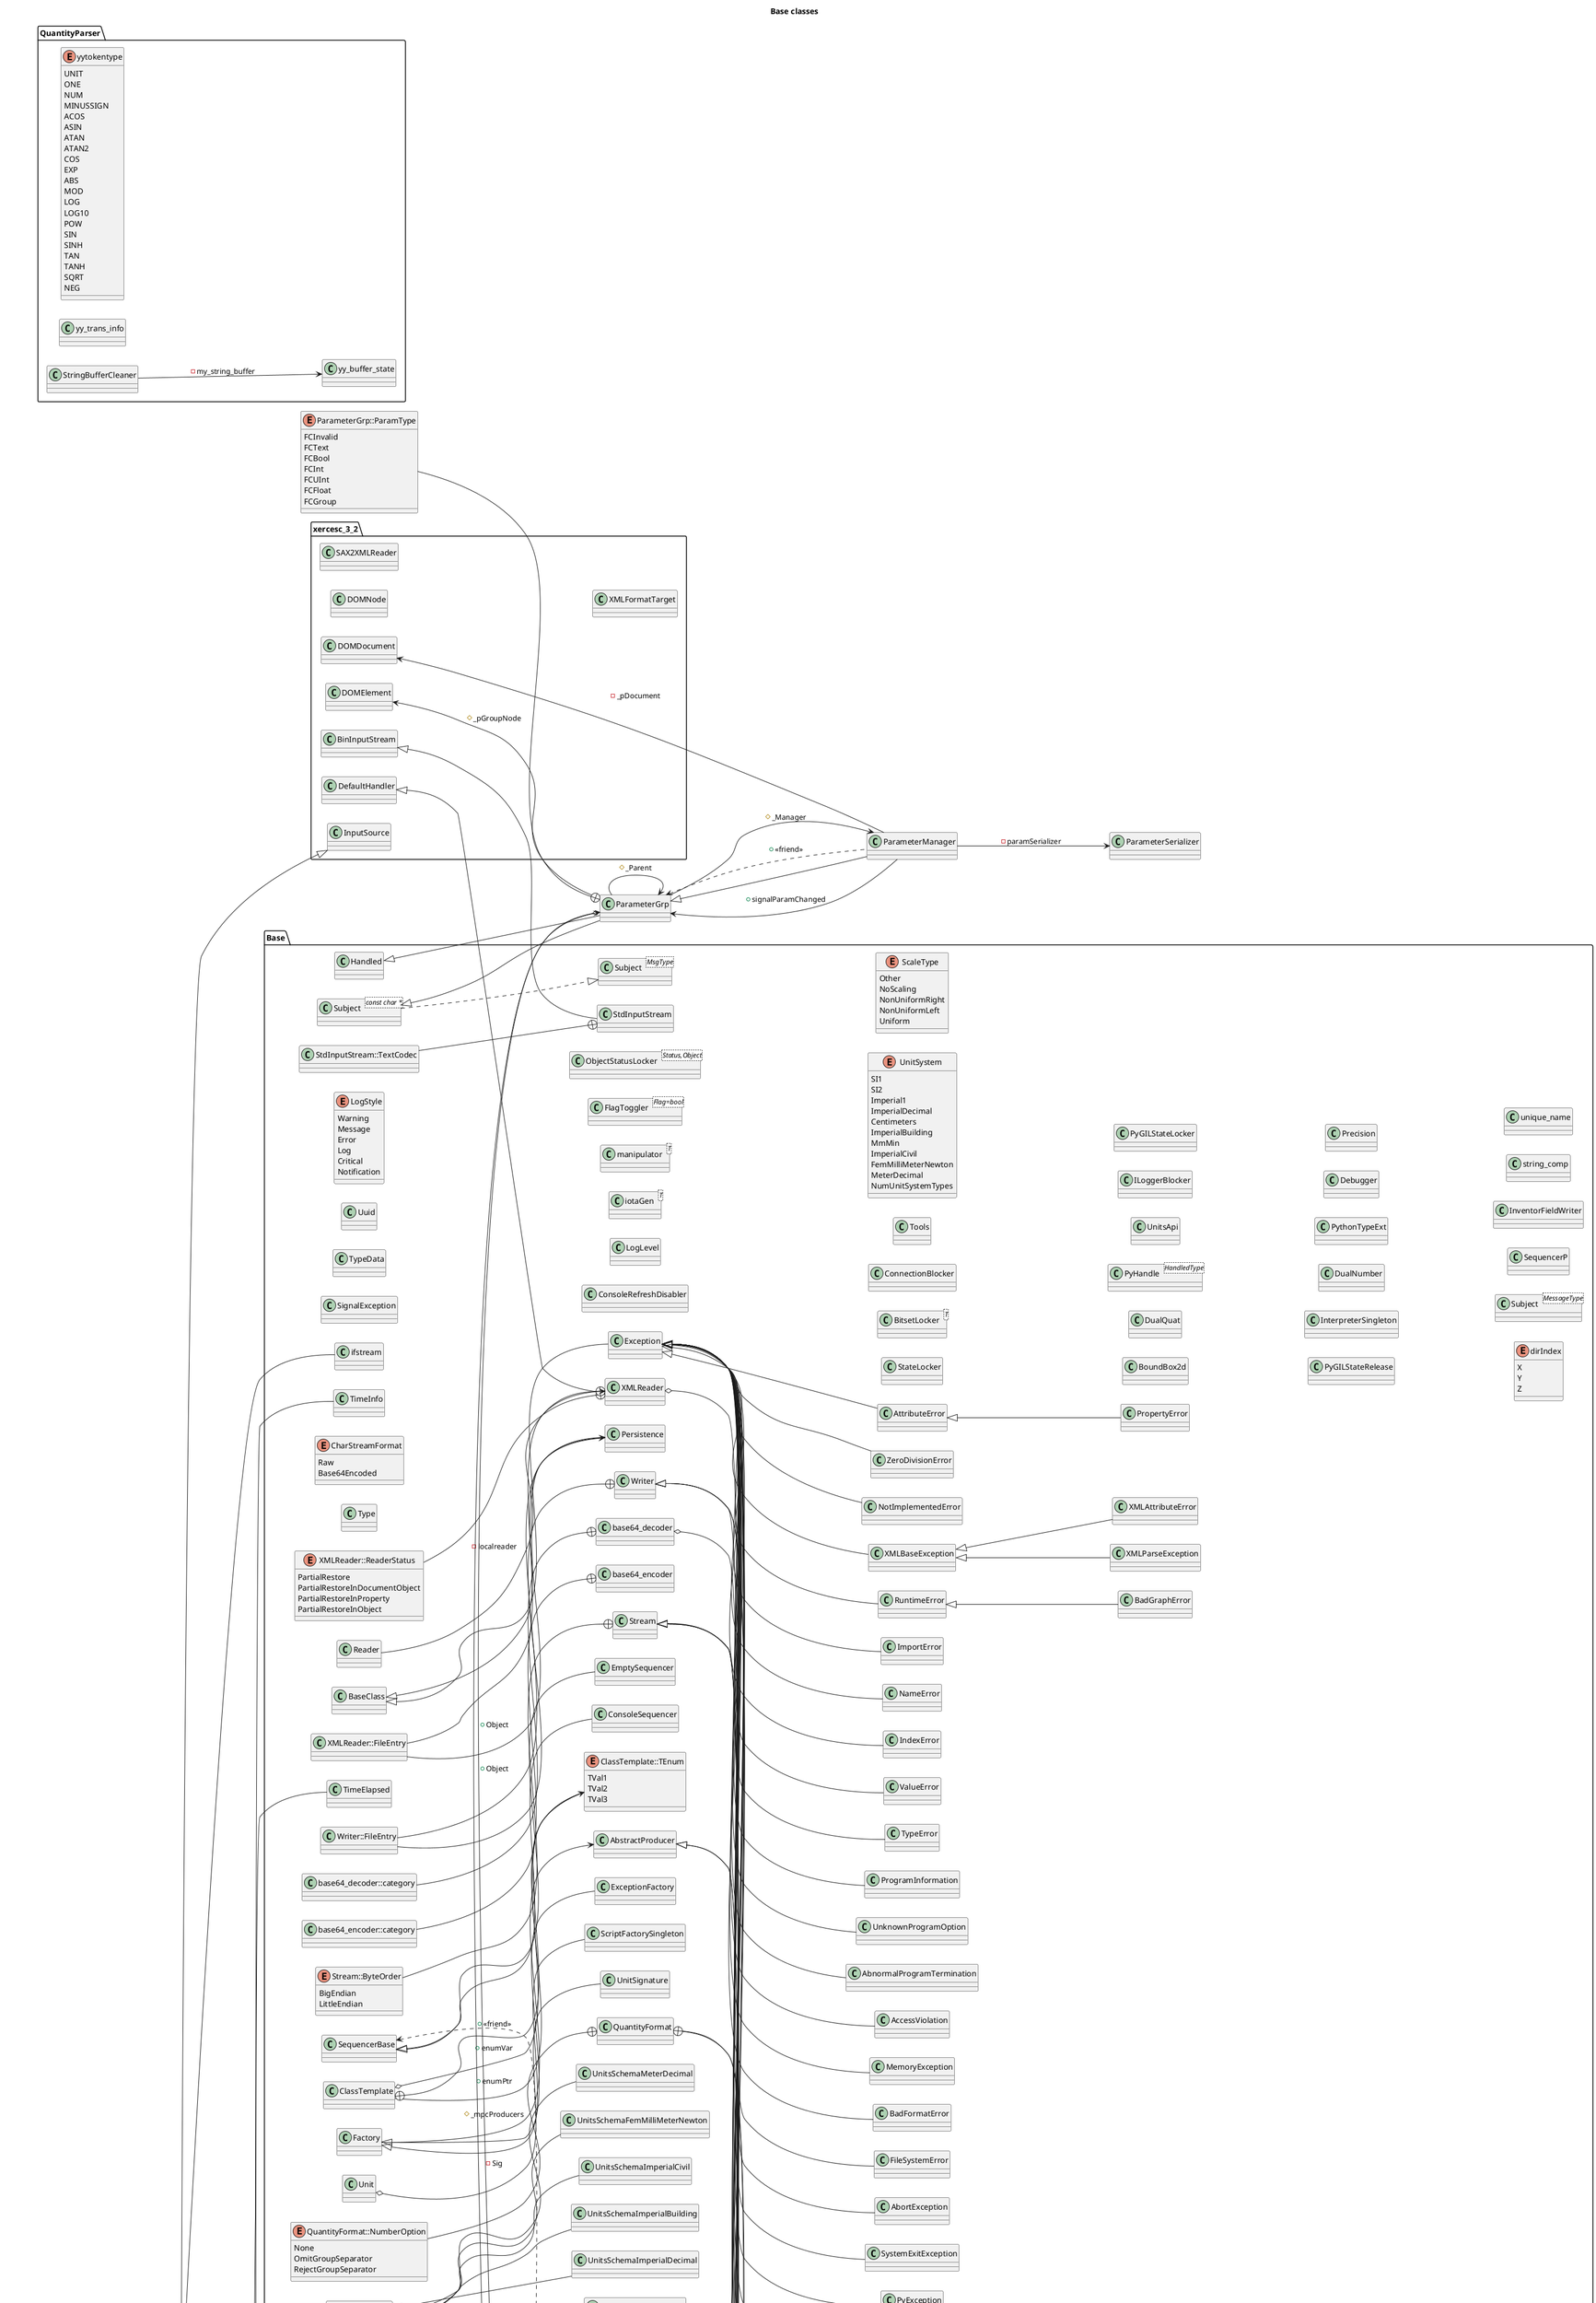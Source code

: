 @startuml
title Base classes
left to right direction
package [std] as C_0009971158671206323968 {
package [chrono] as C_0010205447193874382122 {
class "time_point<Base::Clock>" as C_0015187189984649798092
class C_0015187189984649798092 [[https://github.com/FreeCAD/FreeCAD/blob/2fcc5317fe3aee96ca73475986a577719fc78e20/src/Base/TimeInfo.h#L38{time_point}]] {
__
}
class "time_point<Base::Ticks>" as C_0003827738882305375388
class C_0003827738882305375388 [[https://github.com/FreeCAD/FreeCAD/blob/2fcc5317fe3aee96ca73475986a577719fc78e20/src/Base/TimeInfo.h#L99{time_point}]] {
__
}
}
class "basic_streambuf<char>" as C_0005918945941657917744
class C_0005918945941657917744 [[https://github.com/FreeCAD/FreeCAD/blob/2fcc5317fe3aee96ca73475986a577719fc78e20/src/Base/Stream.h#L361{basic_streambuf}]] {
__
}
class "basic_ofstream<char>" as C_0004276277466396066764
class C_0004276277466396066764 [[https://github.com/FreeCAD/FreeCAD/blob/2fcc5317fe3aee96ca73475986a577719fc78e20/src/Base/Stream.h#L572{basic_ofstream}]] {
__
}
class "basic_ifstream<char>" as C_0013346845937494941633
class C_0013346845937494941633 [[https://github.com/FreeCAD/FreeCAD/blob/2fcc5317fe3aee96ca73475986a577719fc78e20/src/Base/Stream.h#L605{basic_ifstream}]] {
__
}
}
package [xercesc_3_2] as C_0006430248465199115378 {
class "DOMDocument" as C_0000282161332158206396
class C_0000282161332158206396 [[https://github.com/FreeCAD/FreeCAD/blob/2fcc5317fe3aee96ca73475986a577719fc78e20/src/Base/XMLTools.h#L47{DOMDocument}]] {
__
}
class "DOMElement" as C_0003492517693339018377
class C_0003492517693339018377 [[https://github.com/FreeCAD/FreeCAD/blob/2fcc5317fe3aee96ca73475986a577719fc78e20/src/Base/XMLTools.h#L46{DOMElement}]] {
__
}
class "DOMNode" as C_0011528363396094994191
class C_0011528363396094994191 [[https://github.com/FreeCAD/FreeCAD/blob/2fcc5317fe3aee96ca73475986a577719fc78e20/src/Base/XMLTools.h#L45{DOMNode}]] {
__
}
class "SAX2XMLReader" as C_0006187363198677523502
class C_0006187363198677523502 [[https://github.com/FreeCAD/FreeCAD/blob/2fcc5317fe3aee96ca73475986a577719fc78e20/src/Base/Reader.h#L56{SAX2XMLReader}]] {
__
}
class "DefaultHandler" as C_0015909212072485676379
class C_0015909212072485676379 [[https://github.com/FreeCAD/FreeCAD/blob/2fcc5317fe3aee96ca73475986a577719fc78e20/src/Base/Reader.h#L55{DefaultHandler}]] {
__
}
class "BinInputStream" as C_0017098329089105137360
class C_0017098329089105137360 [[https://github.com/FreeCAD/FreeCAD/blob/2fcc5317fe3aee96ca73475986a577719fc78e20/src/Base/InputSource.h#L44{BinInputStream}]] {
__
}
class "XMLFormatTarget" as C_0000573669159588958351
class C_0000573669159588958351 [[https://github.com/FreeCAD/FreeCAD/blob/2fcc5317fe3aee96ca73475986a577719fc78e20/src/Base/Parameter.h#L84{XMLFormatTarget}]] {
__
}
class "InputSource" as C_0000626772700142876041
class C_0000626772700142876041 [[https://github.com/FreeCAD/FreeCAD/blob/2fcc5317fe3aee96ca73475986a577719fc78e20/src/Base/Parameter.h#L85{InputSource}]] {
__
}
}
package [Base] as C_0005614219575140048477 {
class "Type" as C_0010396699791746075194
class C_0010396699791746075194 [[https://github.com/FreeCAD/FreeCAD/blob/2fcc5317fe3aee96ca73475986a577719fc78e20/src/Base/Type.h#L80{Type}]] {
__
}
class "BaseClass" as C_0000947542648757283925
class C_0000947542648757283925 [[https://github.com/FreeCAD/FreeCAD/blob/2fcc5317fe3aee96ca73475986a577719fc78e20/src/Base/BaseClass.h#L138{BaseClass}]] {
__
}
class "TimeInfo" as C_0001350107638741823304
class C_0001350107638741823304 [[https://github.com/FreeCAD/FreeCAD/blob/2fcc5317fe3aee96ca73475986a577719fc78e20/src/Base/TimeInfo.h#L38{TimeInfo}]] {
__
}
class "TimeElapsed" as C_0002600351248882211381
class C_0002600351248882211381 [[https://github.com/FreeCAD/FreeCAD/blob/2fcc5317fe3aee96ca73475986a577719fc78e20/src/Base/TimeInfo.h#L99{TimeElapsed}]] {
__
}
enum "CharStreamFormat" as C_0011305665087520085303
enum C_0011305665087520085303 [[https://github.com/FreeCAD/FreeCAD/blob/2fcc5317fe3aee96ca73475986a577719fc78e20/src/Base/FileInfo.h#L40{CharStreamFormat}]] {
Raw
Base64Encoded
}
class "FileInfo" as C_0017208157398834721299
class C_0017208157398834721299 [[https://github.com/FreeCAD/FreeCAD/blob/2fcc5317fe3aee96ca73475986a577719fc78e20/src/Base/FileInfo.h#L51{FileInfo}]] {
__
}
enum "FileInfo::Permissions" as C_0005084566490059754252
enum C_0005084566490059754252 [[https://github.com/FreeCAD/FreeCAD/blob/2fcc5317fe3aee96ca73475986a577719fc78e20/src/Base/FileInfo.h#L54{FileInfo::Permissions}]] {
WriteOnly
ReadOnly
ReadWrite
}
class "Exception" as C_0015088504791117200172
class C_0015088504791117200172 [[https://github.com/FreeCAD/FreeCAD/blob/2fcc5317fe3aee96ca73475986a577719fc78e20/src/Base/Exception.h#L194{Exception}]] {
__
}
class "AbortException" as C_0016225557986123806786
class C_0016225557986123806786 [[https://github.com/FreeCAD/FreeCAD/blob/2fcc5317fe3aee96ca73475986a577719fc78e20/src/Base/Exception.h#L270{AbortException}]] {
__
}
class "XMLBaseException" as C_0012166159007113312890
class C_0012166159007113312890 [[https://github.com/FreeCAD/FreeCAD/blob/2fcc5317fe3aee96ca73475986a577719fc78e20/src/Base/Exception.h#L297{XMLBaseException}]] {
__
}
class "XMLParseException" as C_0015505157272329126357
class C_0015505157272329126357 [[https://github.com/FreeCAD/FreeCAD/blob/2fcc5317fe3aee96ca73475986a577719fc78e20/src/Base/Exception.h#L319{XMLParseException}]] {
__
}
class "XMLAttributeError" as C_0006243298968362680418
class C_0006243298968362680418 [[https://github.com/FreeCAD/FreeCAD/blob/2fcc5317fe3aee96ca73475986a577719fc78e20/src/Base/Exception.h#L345{XMLAttributeError}]] {
__
}
class "FileException" as C_0014751685873482732809
class C_0014751685873482732809 [[https://github.com/FreeCAD/FreeCAD/blob/2fcc5317fe3aee96ca73475986a577719fc78e20/src/Base/Exception.h#L371{FileException}]] {
__
}
class "FileSystemError" as C_0000655226751532333249
class C_0000655226751532333249 [[https://github.com/FreeCAD/FreeCAD/blob/2fcc5317fe3aee96ca73475986a577719fc78e20/src/Base/Exception.h#L414{FileSystemError}]] {
__
}
class "BadFormatError" as C_0003736967560718014799
class C_0003736967560718014799 [[https://github.com/FreeCAD/FreeCAD/blob/2fcc5317fe3aee96ca73475986a577719fc78e20/src/Base/Exception.h#L435{BadFormatError}]] {
__
}
class "MemoryException" as C_0010647672129479458821
class C_0010647672129479458821 [[https://github.com/FreeCAD/FreeCAD/blob/2fcc5317fe3aee96ca73475986a577719fc78e20/src/Base/Exception.h#L457{MemoryException}]] {
__
}
class "AccessViolation" as C_0015226186931003141888
class C_0015226186931003141888 [[https://github.com/FreeCAD/FreeCAD/blob/2fcc5317fe3aee96ca73475986a577719fc78e20/src/Base/Exception.h#L484{AccessViolation}]] {
__
}
class "AbnormalProgramTermination" as C_0004341231855729796479
class C_0004341231855729796479 [[https://github.com/FreeCAD/FreeCAD/blob/2fcc5317fe3aee96ca73475986a577719fc78e20/src/Base/Exception.h#L504{AbnormalProgramTermination}]] {
__
}
class "UnknownProgramOption" as C_0014378730354659335154
class C_0014378730354659335154 [[https://github.com/FreeCAD/FreeCAD/blob/2fcc5317fe3aee96ca73475986a577719fc78e20/src/Base/Exception.h#L525{UnknownProgramOption}]] {
__
}
class "ProgramInformation" as C_0001423799287608708235
class C_0001423799287608708235 [[https://github.com/FreeCAD/FreeCAD/blob/2fcc5317fe3aee96ca73475986a577719fc78e20/src/Base/Exception.h#L545{ProgramInformation}]] {
__
}
class "TypeError" as C_0016943525834433737367
class C_0016943525834433737367 [[https://github.com/FreeCAD/FreeCAD/blob/2fcc5317fe3aee96ca73475986a577719fc78e20/src/Base/Exception.h#L565{TypeError}]] {
__
}
class "ValueError" as C_0015903399003156914176
class C_0015903399003156914176 [[https://github.com/FreeCAD/FreeCAD/blob/2fcc5317fe3aee96ca73475986a577719fc78e20/src/Base/Exception.h#L585{ValueError}]] {
__
}
class "IndexError" as C_0013094592270066028231
class C_0013094592270066028231 [[https://github.com/FreeCAD/FreeCAD/blob/2fcc5317fe3aee96ca73475986a577719fc78e20/src/Base/Exception.h#L605{IndexError}]] {
__
}
class "NameError" as C_0006197556277516179758
class C_0006197556277516179758 [[https://github.com/FreeCAD/FreeCAD/blob/2fcc5317fe3aee96ca73475986a577719fc78e20/src/Base/Exception.h#L621{NameError}]] {
__
}
class "ImportError" as C_0001496100871506656929
class C_0001496100871506656929 [[https://github.com/FreeCAD/FreeCAD/blob/2fcc5317fe3aee96ca73475986a577719fc78e20/src/Base/Exception.h#L637{ImportError}]] {
__
}
class "AttributeError" as C_0005501221082971848996
class C_0005501221082971848996 [[https://github.com/FreeCAD/FreeCAD/blob/2fcc5317fe3aee96ca73475986a577719fc78e20/src/Base/Exception.h#L657{AttributeError}]] {
__
}
class "PropertyError" as C_0003996941564175107098
class C_0003996941564175107098 [[https://github.com/FreeCAD/FreeCAD/blob/2fcc5317fe3aee96ca73475986a577719fc78e20/src/Base/Exception.h#L677{PropertyError}]] {
__
}
class "RuntimeError" as C_0003166402041398533667
class C_0003166402041398533667 [[https://github.com/FreeCAD/FreeCAD/blob/2fcc5317fe3aee96ca73475986a577719fc78e20/src/Base/Exception.h#L697{RuntimeError}]] {
__
}
class "BadGraphError" as C_0007398822072455322260
class C_0007398822072455322260 [[https://github.com/FreeCAD/FreeCAD/blob/2fcc5317fe3aee96ca73475986a577719fc78e20/src/Base/Exception.h#L717{BadGraphError}]] {
__
}
class "NotImplementedError" as C_0007728640162548106282
class C_0007728640162548106282 [[https://github.com/FreeCAD/FreeCAD/blob/2fcc5317fe3aee96ca73475986a577719fc78e20/src/Base/Exception.h#L737{NotImplementedError}]] {
__
}
class "ZeroDivisionError" as C_0016128570694053260756
class C_0016128570694053260756 [[https://github.com/FreeCAD/FreeCAD/blob/2fcc5317fe3aee96ca73475986a577719fc78e20/src/Base/Exception.h#L757{ZeroDivisionError}]] {
__
}
class "ReferenceError" as C_0012975019495779861730
class C_0012975019495779861730 [[https://github.com/FreeCAD/FreeCAD/blob/2fcc5317fe3aee96ca73475986a577719fc78e20/src/Base/Exception.h#L777{ReferenceError}]] {
__
}
class "ExpressionError" as C_0006512309372907272137
class C_0006512309372907272137 [[https://github.com/FreeCAD/FreeCAD/blob/2fcc5317fe3aee96ca73475986a577719fc78e20/src/Base/Exception.h#L798{ExpressionError}]] {
__
}
class "ParserError" as C_0012246216344520464693
class C_0012246216344520464693 [[https://github.com/FreeCAD/FreeCAD/blob/2fcc5317fe3aee96ca73475986a577719fc78e20/src/Base/Exception.h#L818{ParserError}]] {
__
}
class "UnicodeError" as C_0007667943725356520438
class C_0007667943725356520438 [[https://github.com/FreeCAD/FreeCAD/blob/2fcc5317fe3aee96ca73475986a577719fc78e20/src/Base/Exception.h#L838{UnicodeError}]] {
__
}
class "OverflowError" as C_0013872602789070844279
class C_0013872602789070844279 [[https://github.com/FreeCAD/FreeCAD/blob/2fcc5317fe3aee96ca73475986a577719fc78e20/src/Base/Exception.h#L858{OverflowError}]] {
__
}
class "UnderflowError" as C_0014172474310361384907
class C_0014172474310361384907 [[https://github.com/FreeCAD/FreeCAD/blob/2fcc5317fe3aee96ca73475986a577719fc78e20/src/Base/Exception.h#L878{UnderflowError}]] {
__
}
class "UnitsMismatchError" as C_0012120892520199398381
class C_0012120892520199398381 [[https://github.com/FreeCAD/FreeCAD/blob/2fcc5317fe3aee96ca73475986a577719fc78e20/src/Base/Exception.h#L898{UnitsMismatchError}]] {
__
}
class "CADKernelError" as C_0005590186167618851811
class C_0005590186167618851811 [[https://github.com/FreeCAD/FreeCAD/blob/2fcc5317fe3aee96ca73475986a577719fc78e20/src/Base/Exception.h#L919{CADKernelError}]] {
__
}
class "RestoreError" as C_0017283742793185900281
class C_0017283742793185900281 [[https://github.com/FreeCAD/FreeCAD/blob/2fcc5317fe3aee96ca73475986a577719fc78e20/src/Base/Exception.h#L942{RestoreError}]] {
__
}
class "SignalException" as C_0002488016666843056309
class C_0002488016666843056309 [[https://github.com/FreeCAD/FreeCAD/blob/2fcc5317fe3aee96ca73475986a577719fc78e20/src/Base/Exception.h#L1008{SignalException}]] {
__
}
class "TypeData" as C_0012743402017753633673
class C_0012743402017753633673 [[https://github.com/FreeCAD/FreeCAD/blob/2fcc5317fe3aee96ca73475986a577719fc78e20/src/Base/Type.h#L40{TypeData}]] {
__
}
class "Uuid" as C_0007660650311992644033
class C_0007660650311992644033 [[https://github.com/FreeCAD/FreeCAD/blob/2fcc5317fe3aee96ca73475986a577719fc78e20/src/Base/Uuid.h#L40{Uuid}]] {
__
}
class "Reference<T>" as C_0011212476507339072068
class C_0011212476507339072068 [[https://github.com/FreeCAD/FreeCAD/blob/2fcc5317fe3aee96ca73475986a577719fc78e20/src/Base/Handle.h#L44{Reference}]] {
__
}
class "Handled" as C_0015017624697253180418
class C_0015017624697253180418 [[https://github.com/FreeCAD/FreeCAD/blob/2fcc5317fe3aee96ca73475986a577719fc78e20/src/Base/Handle.h#L169{Handled}]] {
__
}
class "XMLReader" as C_0010177329159555425118
class C_0010177329159555425118 [[https://github.com/FreeCAD/FreeCAD/blob/2fcc5317fe3aee96ca73475986a577719fc78e20/src/Base/Reader.h#L129{XMLReader}]] {
__
}
enum "XMLReader::ReaderStatus" as C_0000836245299037236946
enum C_0000836245299037236946 [[https://github.com/FreeCAD/FreeCAD/blob/2fcc5317fe3aee96ca73475986a577719fc78e20/src/Base/Reader.h#L132{XMLReader::ReaderStatus}]] {
PartialRestore
PartialRestoreInDocumentObject
PartialRestoreInProperty
PartialRestoreInObject
}
class "XMLReader::FileEntry" as C_0013467562780546597089
class C_0013467562780546597089 [[https://github.com/FreeCAD/FreeCAD/blob/2fcc5317fe3aee96ca73475986a577719fc78e20/src/Base/Reader.h#L357{XMLReader::FileEntry}]] {
__
}
class "Reader" as C_0008531829770309964156
class C_0008531829770309964156 [[https://github.com/FreeCAD/FreeCAD/blob/2fcc5317fe3aee96ca73475986a577719fc78e20/src/Base/Reader.h#L372{Reader}]] {
__
}
enum "Base64ErrorHandling" as C_0013325977197985335461
enum C_0013325977197985335461 [[https://github.com/FreeCAD/FreeCAD/blob/2fcc5317fe3aee96ca73475986a577719fc78e20/src/Base/Base64Filter.h#L46{Base64ErrorHandling}]] {
throws
silent
}
class "base64_encoder" as C_0008525983086664575293
class C_0008525983086664575293 [[https://github.com/FreeCAD/FreeCAD/blob/2fcc5317fe3aee96ca73475986a577719fc78e20/src/Base/Base64Filter.h#L57{base64_encoder}]] {
__
}
class "base64_encoder::category" as C_0010604041216916186411
class C_0010604041216916186411 [[https://github.com/FreeCAD/FreeCAD/blob/2fcc5317fe3aee96ca73475986a577719fc78e20/src/Base/Base64Filter.h#L61{base64_encoder::category}]] {
__
}
class "base64_decoder" as C_0007510272591951593899
class C_0007510272591951593899 [[https://github.com/FreeCAD/FreeCAD/blob/2fcc5317fe3aee96ca73475986a577719fc78e20/src/Base/Base64Filter.h#L154{base64_decoder}]] {
__
}
class "base64_decoder::category" as C_0003356332572543770184
class C_0003356332572543770184 [[https://github.com/FreeCAD/FreeCAD/blob/2fcc5317fe3aee96ca73475986a577719fc78e20/src/Base/Base64Filter.h#L158{base64_decoder::category}]] {
__
}
enum "LogStyle" as C_0017551529797300589080
enum C_0017551529797300589080 [[https://github.com/FreeCAD/FreeCAD/blob/2fcc5317fe3aee96ca73475986a577719fc78e20/src/Base/Console.h#L504{LogStyle}]] {
Warning
Message
Error
Log
Critical
Notification
}
enum "IntendedRecipient" as C_0017481523847751876768
enum C_0017481523847751876768 [[https://github.com/FreeCAD/FreeCAD/blob/2fcc5317fe3aee96ca73475986a577719fc78e20/src/Base/Console.h#L522{IntendedRecipient}]] {
All
User
Developer
}
enum "ContentType" as C_0014854340400307176388
enum C_0014854340400307176388 [[https://github.com/FreeCAD/FreeCAD/blob/2fcc5317fe3aee96ca73475986a577719fc78e20/src/Base/Console.h#L537{ContentType}]] {
Untranslated
Translated
Untranslatable
}
class "ILogger" as C_0003015265065959424381
class C_0003015265065959424381 [[https://github.com/FreeCAD/FreeCAD/blob/2fcc5317fe3aee96ca73475986a577719fc78e20/src/Base/Console.h#L551{ILogger}]] {
__
}
class "ConsoleSingleton" as C_0004445677733852418850
class C_0004445677733852418850 [[https://github.com/FreeCAD/FreeCAD/blob/2fcc5317fe3aee96ca73475986a577719fc78e20/src/Base/Console.h#L703{ConsoleSingleton}]] {
__
}
enum "ConsoleSingleton::ConsoleMode" as C_0010930648888193349209
enum C_0010930648888193349209 [[https://github.com/FreeCAD/FreeCAD/blob/2fcc5317fe3aee96ca73475986a577719fc78e20/src/Base/Console.h#L791{ConsoleSingleton::ConsoleMode}]] {
Verbose
}
enum "ConsoleSingleton::ConnectionMode" as C_0006992159360418741453
enum C_0006992159360418741453 [[https://github.com/FreeCAD/FreeCAD/blob/2fcc5317fe3aee96ca73475986a577719fc78e20/src/Base/Console.h#L795{ConsoleSingleton::ConnectionMode}]] {
Direct
Queued
}
enum "ConsoleSingleton::FreeCAD_ConsoleMsgType" as C_0011734698616868234359
enum C_0011734698616868234359 [[https://github.com/FreeCAD/FreeCAD/blob/2fcc5317fe3aee96ca73475986a577719fc78e20/src/Base/Console.h#L801{ConsoleSingleton::FreeCAD_ConsoleMsgType}]] {
MsgType_Txt
MsgType_Log
MsgType_Wrn
MsgType_Err
MsgType_Critical
MsgType_Notification
}
class "ConsoleRefreshDisabler" as C_0015187133835169922716
class C_0015187133835169922716 [[https://github.com/FreeCAD/FreeCAD/blob/2fcc5317fe3aee96ca73475986a577719fc78e20/src/Base/Console.h#L928{ConsoleRefreshDisabler}]] {
__
}
class "LogLevel" as C_0009157143571050282338
class C_0009157143571050282338 [[https://github.com/FreeCAD/FreeCAD/blob/2fcc5317fe3aee96ca73475986a577719fc78e20/src/Base/Console.h#L949{LogLevel}]] {
__
}
class "StdInputStream" as C_0013843261107683396202
class C_0013843261107683396202 [[https://github.com/FreeCAD/FreeCAD/blob/2fcc5317fe3aee96ca73475986a577719fc78e20/src/Base/InputSource.h#L52{StdInputStream}]] {
__
}
class "StdInputSource" as C_0011346692705803010442
class C_0011346692705803010442 [[https://github.com/FreeCAD/FreeCAD/blob/2fcc5317fe3aee96ca73475986a577719fc78e20/src/Base/InputSource.h#L94{StdInputSource}]] {
__
}
class "Persistence" as C_0011528780144950876692
class C_0011528780144950876692 [[https://github.com/FreeCAD/FreeCAD/blob/2fcc5317fe3aee96ca73475986a577719fc78e20/src/Base/Persistence.h#L36{Persistence}]] {
__
}
class "SequencerBase" as C_0004260536061450961529
class C_0004260536061450961529 [[https://github.com/FreeCAD/FreeCAD/blob/2fcc5317fe3aee96ca73475986a577719fc78e20/src/Base/Sequencer.h#L112{SequencerBase}]] {
__
}
class "EmptySequencer" as C_0017433018656985687854
class C_0017433018656985687854 [[https://github.com/FreeCAD/FreeCAD/blob/2fcc5317fe3aee96ca73475986a577719fc78e20/src/Base/Sequencer.h#L256{EmptySequencer}]] {
__
}
class "ConsoleSequencer" as C_0011145235662313456765
class C_0011145235662313456765 [[https://github.com/FreeCAD/FreeCAD/blob/2fcc5317fe3aee96ca73475986a577719fc78e20/src/Base/Sequencer.h#L266{ConsoleSequencer}]] {
__
}
class "SequencerLauncher" as C_0006749225609782552129
class C_0006749225609782552129 [[https://github.com/FreeCAD/FreeCAD/blob/2fcc5317fe3aee96ca73475986a577719fc78e20/src/Base/Sequencer.h#L368{SequencerLauncher}]] {
__
}
class "Stream" as C_0010920611315886925470
class C_0010920611315886925470 [[https://github.com/FreeCAD/FreeCAD/blob/2fcc5317fe3aee96ca73475986a577719fc78e20/src/Base/Stream.h#L47{Stream}]] {
__
}
enum "Stream::ByteOrder" as C_0013214406342155496534
enum C_0013214406342155496534 [[https://github.com/FreeCAD/FreeCAD/blob/2fcc5317fe3aee96ca73475986a577719fc78e20/src/Base/Stream.h#L50{Stream::ByteOrder}]] {
BigEndian
LittleEndian
}
class "OutputStream" as C_0005309743284092953763
class C_0005309743284092953763 [[https://github.com/FreeCAD/FreeCAD/blob/2fcc5317fe3aee96ca73475986a577719fc78e20/src/Base/Stream.h#L80{OutputStream}]] {
__
}
class "InputStream" as C_0002374645208687858631
class C_0002374645208687858631 [[https://github.com/FreeCAD/FreeCAD/blob/2fcc5317fe3aee96ca73475986a577719fc78e20/src/Base/Stream.h#L113{InputStream}]] {
__
}
class "TextInputStream" as C_0000301227841359357538
class C_0000301227841359357538 [[https://github.com/FreeCAD/FreeCAD/blob/2fcc5317fe3aee96ca73475986a577719fc78e20/src/Base/Stream.h#L154{TextInputStream}]] {
__
}
class "TextOutputStream" as C_0005089821279611581371
class C_0005089821279611581371 [[https://github.com/FreeCAD/FreeCAD/blob/2fcc5317fe3aee96ca73475986a577719fc78e20/src/Base/Stream.h#L269{TextOutputStream}]] {
__
}
class "ByteArrayOStreambuf" as C_0007440226856232976980
class C_0007440226856232976980 [[https://github.com/FreeCAD/FreeCAD/blob/2fcc5317fe3aee96ca73475986a577719fc78e20/src/Base/Stream.h#L361{ByteArrayOStreambuf}]] {
__
}
class "ByteArrayIStreambuf" as C_0002154051824945213332
class C_0002154051824945213332 [[https://github.com/FreeCAD/FreeCAD/blob/2fcc5317fe3aee96ca73475986a577719fc78e20/src/Base/Stream.h#L391{ByteArrayIStreambuf}]] {
__
}
class "IODeviceOStreambuf" as C_0013129638736048933603
class C_0013129638736048933603 [[https://github.com/FreeCAD/FreeCAD/blob/2fcc5317fe3aee96ca73475986a577719fc78e20/src/Base/Stream.h#L424{IODeviceOStreambuf}]] {
__
}
class "IODeviceIStreambuf" as C_0004917808147482293384
class C_0004917808147482293384 [[https://github.com/FreeCAD/FreeCAD/blob/2fcc5317fe3aee96ca73475986a577719fc78e20/src/Base/Stream.h#L454{IODeviceIStreambuf}]] {
__
}
class "PyStreambuf" as C_0006320858967413199856
class C_0006320858967413199856 [[https://github.com/FreeCAD/FreeCAD/blob/2fcc5317fe3aee96ca73475986a577719fc78e20/src/Base/Stream.h#L485{PyStreambuf}]] {
__
}
enum "PyStreambuf::Type" as C_0000512482037340805634
enum C_0000512482037340805634 [[https://github.com/FreeCAD/FreeCAD/blob/2fcc5317fe3aee96ca73475986a577719fc78e20/src/Base/Stream.h#L494{PyStreambuf::Type}]] {
StringIO
BytesIO
Unknown
}
class "Streambuf" as C_0006762826303932947565
class C_0006762826303932947565 [[https://github.com/FreeCAD/FreeCAD/blob/2fcc5317fe3aee96ca73475986a577719fc78e20/src/Base/Stream.h#L533{Streambuf}]] {
__
}
class "ofstream" as C_0015350184619393900460
class C_0015350184619393900460 [[https://github.com/FreeCAD/FreeCAD/blob/2fcc5317fe3aee96ca73475986a577719fc78e20/src/Base/Stream.h#L572{ofstream}]] {
__
}
class "ifstream" as C_0007013004801564513319
class C_0007013004801564513319 [[https://github.com/FreeCAD/FreeCAD/blob/2fcc5317fe3aee96ca73475986a577719fc78e20/src/Base/Stream.h#L605{ifstream}]] {
__
}
class "Writer" as C_0000863439854373751284
class C_0000863439854373751284 [[https://github.com/FreeCAD/FreeCAD/blob/2fcc5317fe3aee96ca73475986a577719fc78e20/src/Base/Persistence.h#L32{Writer}]] {
__
}
class "ConsoleOutput" as C_0015264355065536114191
class C_0015264355065536114191 [[https://github.com/FreeCAD/FreeCAD/blob/2fcc5317fe3aee96ca73475986a577719fc78e20/src/Base/Console.h#L902{ConsoleOutput}]] {
__
}
class "StdInputStream::TextCodec" as C_0015648211034053958478
class C_0015648211034053958478 [[https://github.com/FreeCAD/FreeCAD/blob/2fcc5317fe3aee96ca73475986a577719fc78e20/src/Base/InputSource.h#L89{StdInputStream::TextCodec}]] {
__
}
class "ClassTemplate" as C_0010094981036976196196
class C_0010094981036976196196 [[https://github.com/FreeCAD/FreeCAD/blob/2fcc5317fe3aee96ca73475986a577719fc78e20/src/Base/FileTemplate.h#L84{ClassTemplate}]] {
__
}
enum "ClassTemplate::TEnum" as C_0003073307933269834458
enum C_0003073307933269834458 [[https://github.com/FreeCAD/FreeCAD/blob/2fcc5317fe3aee96ca73475986a577719fc78e20/src/Base/FileTemplate.h#L103{ClassTemplate::TEnum}]] {
TVal1
TVal2
TVal3
}
class "Writer::FileEntry" as C_0003668776309528376434
class C_0003668776309528376434 [[https://github.com/FreeCAD/FreeCAD/blob/2fcc5317fe3aee96ca73475986a577719fc78e20/src/Base/Writer.h#L155{Writer::FileEntry}]] {
__
}
class "ZipWriter" as C_0005019615576994129445
class C_0005019615576994129445 [[https://github.com/FreeCAD/FreeCAD/blob/2fcc5317fe3aee96ca73475986a577719fc78e20/src/Base/Writer.h#L190{ZipWriter}]] {
__
}
class "StringWriter" as C_0006481399659026312601
class C_0006481399659026312601 [[https://github.com/FreeCAD/FreeCAD/blob/2fcc5317fe3aee96ca73475986a577719fc78e20/src/Base/Writer.h#L229{StringWriter}]] {
__
}
class "FileWriter" as C_0007912019465303936131
class C_0007912019465303936131 [[https://github.com/FreeCAD/FreeCAD/blob/2fcc5317fe3aee96ca73475986a577719fc78e20/src/Base/Writer.h#L253{FileWriter}]] {
__
}
class "iotaGen<T>" as C_0007817713351821693904
class C_0007817713351821693904 [[https://github.com/FreeCAD/FreeCAD/blob/2fcc5317fe3aee96ca73475986a577719fc78e20/src/Base/Tools.h#L45{iotaGen}]] {
__
}
class "manipulator<T>" as C_0011661572987370021877
class C_0011661572987370021877 [[https://github.com/FreeCAD/FreeCAD/blob/2fcc5317fe3aee96ca73475986a577719fc78e20/src/Base/Tools.h#L63{manipulator}]] {
__
}
class "FlagToggler<Flag=bool>" as C_0007840341110629573325
class C_0007840341110629573325 [[https://github.com/FreeCAD/FreeCAD/blob/2fcc5317fe3aee96ca73475986a577719fc78e20/src/Base/Tools.h#L150{FlagToggler}]] {
__
}
class "ObjectStatusLocker<Status,Object>" as C_0016753578054392011273
class C_0016753578054392011273 [[https://github.com/FreeCAD/FreeCAD/blob/2fcc5317fe3aee96ca73475986a577719fc78e20/src/Base/Tools.h#L183{ObjectStatusLocker}]] {
__
}
class "StateLocker" as C_0006877659976331351455
class C_0006877659976331351455 [[https://github.com/FreeCAD/FreeCAD/blob/2fcc5317fe3aee96ca73475986a577719fc78e20/src/Base/Tools.h#L206{StateLocker}]] {
__
}
class "BitsetLocker<T>" as C_0014293738401456402381
class C_0014293738401456402381 [[https://github.com/FreeCAD/FreeCAD/blob/2fcc5317fe3aee96ca73475986a577719fc78e20/src/Base/Tools.h#L228{BitsetLocker}]] {
__
}
class "ConnectionBlocker" as C_0016795809443659979957
class C_0016795809443659979957 [[https://github.com/FreeCAD/FreeCAD/blob/2fcc5317fe3aee96ca73475986a577719fc78e20/src/Base/Tools.h#L251{ConnectionBlocker}]] {
__
}
class "Tools" as C_0005262322518008231977
class C_0005262322518008231977 [[https://github.com/FreeCAD/FreeCAD/blob/2fcc5317fe3aee96ca73475986a577719fc78e20/src/Base/Tools.h#L267{Tools}]] {
__
}
class "BindingManager" as C_0014618530192806440959
class C_0014618530192806440959 [[https://github.com/FreeCAD/FreeCAD/blob/2fcc5317fe3aee96ca73475986a577719fc78e20/src/Base/BindingManager.h#L35{BindingManager}]] {
__
}
class "BindingManager::BindingManagerPrivate" as C_0000300737292832467182
class C_0000300737292832467182 [[https://github.com/FreeCAD/FreeCAD/blob/2fcc5317fe3aee96ca73475986a577719fc78e20/src/Base/BindingManager.cpp#L33{BindingManager::BindingManagerPrivate}]] {
__
}
class "AbstractProducer" as C_0015982332387520732938
class C_0015982332387520732938 [[https://github.com/FreeCAD/FreeCAD/blob/2fcc5317fe3aee96ca73475986a577719fc78e20/src/Base/Factory.h#L40{AbstractProducer}]] {
__
}
class "Factory" as C_0000779853414915766344
class C_0000779853414915766344 [[https://github.com/FreeCAD/FreeCAD/blob/2fcc5317fe3aee96ca73475986a577719fc78e20/src/Base/Factory.h#L58{Factory}]] {
__
}
class "ScriptFactorySingleton" as C_0009303907857150352555
class C_0009303907857150352555 [[https://github.com/FreeCAD/FreeCAD/blob/2fcc5317fe3aee96ca73475986a577719fc78e20/src/Base/Factory.h#L85{ScriptFactorySingleton}]] {
__
}
class "ScriptProducer" as C_0005981982752881462902
class C_0005981982752881462902 [[https://github.com/FreeCAD/FreeCAD/blob/2fcc5317fe3aee96ca73475986a577719fc78e20/src/Base/Factory.h#L114{ScriptProducer}]] {
__
}
class "AbstractExceptionProducer" as C_0012613891134958574612
class C_0012613891134958574612 [[https://github.com/FreeCAD/FreeCAD/blob/2fcc5317fe3aee96ca73475986a577719fc78e20/src/Base/ExceptionFactory.h#L38{AbstractExceptionProducer}]] {
__
}
class "ExceptionFactory" as C_0009760691593312998464
class C_0009760691593312998464 [[https://github.com/FreeCAD/FreeCAD/blob/2fcc5317fe3aee96ca73475986a577719fc78e20/src/Base/ExceptionFactory.h#L53{ExceptionFactory}]] {
__
}
class "ExceptionProducer<CLASS>" as C_0004666762466623803789
class C_0004666762466623803789 [[https://github.com/FreeCAD/FreeCAD/blob/2fcc5317fe3aee96ca73475986a577719fc78e20/src/Base/ExceptionFactory.h#L70{ExceptionProducer}]] {
__
}
class "UnitSignature" as C_0000834022272285376775
class C_0000834022272285376775 [[https://github.com/FreeCAD/FreeCAD/blob/2fcc5317fe3aee96ca73475986a577719fc78e20/src/Base/Unit.h#L46{UnitSignature}]] {
__
}
class "Unit" as C_0004517032700531835333
class C_0004517032700531835333 [[https://github.com/FreeCAD/FreeCAD/blob/2fcc5317fe3aee96ca73475986a577719fc78e20/src/Base/Unit.h#L60{Unit}]] {
__
}
class "QuantityFormat" as C_0014754166380095522960
class C_0014754166380095522960 [[https://github.com/FreeCAD/FreeCAD/blob/2fcc5317fe3aee96ca73475986a577719fc78e20/src/Base/Quantity.h#L43{QuantityFormat}]] {
__
}
enum "QuantityFormat::NumberOption" as C_0000639326501785861771
enum C_0000639326501785861771 [[https://github.com/FreeCAD/FreeCAD/blob/2fcc5317fe3aee96ca73475986a577719fc78e20/src/Base/Quantity.h#L45{QuantityFormat::NumberOption}]] {
None
OmitGroupSeparator
RejectGroupSeparator
}
enum "QuantityFormat::NumberFormat" as C_0013309729269587081037
enum C_0013309729269587081037 [[https://github.com/FreeCAD/FreeCAD/blob/2fcc5317fe3aee96ca73475986a577719fc78e20/src/Base/Quantity.h#L51{QuantityFormat::NumberFormat}]] {
Default
Fixed
Scientific
}
enum "UnitSystem" as C_0013438022808061067022
enum C_0013438022808061067022 [[https://github.com/FreeCAD/FreeCAD/blob/2fcc5317fe3aee96ca73475986a577719fc78e20/src/Base/UnitsSchema.h#L35{UnitSystem}]] {
SI1
SI2
Imperial1
ImperialDecimal
Centimeters
ImperialBuilding
MmMin
ImperialCivil
FemMilliMeterNewton
MeterDecimal
NumUnitSystemTypes
}
class "UnitsSchema" as C_0015644013604798278843
class C_0015644013604798278843 [[https://github.com/FreeCAD/FreeCAD/blob/2fcc5317fe3aee96ca73475986a577719fc78e20/src/Base/UnitsSchema.h#L56{UnitsSchema}]] {
__
}
class "UnitsSchemaFemMilliMeterNewton" as C_0014875226477776317190
class C_0014875226477776317190 [[https://github.com/FreeCAD/FreeCAD/blob/2fcc5317fe3aee96ca73475986a577719fc78e20/src/Base/UnitsSchemaFemMilliMeterNewton.h#L42{UnitsSchemaFemMilliMeterNewton}]] {
__
}
class "PyObjectBase" as C_0013765381610340654525
class C_0013765381610340654525 [[https://github.com/FreeCAD/FreeCAD/blob/2fcc5317fe3aee96ca73475986a577719fc78e20/src/Base/PyObjectBase.h#L189{PyObjectBase}]] {
__
}
enum "PyObjectBase::Status" as C_0005799208178041196339
enum C_0005799208178041196339 [[https://github.com/FreeCAD/FreeCAD/blob/2fcc5317fe3aee96ca73475986a577719fc78e20/src/Base/PyObjectBase.h#L197{PyObjectBase::Status}]] {
Valid
Immutable
Notify
NoTrack
}
class "float_traits<numT>" as C_0007254333715336827555
class C_0007254333715336827555 [[https://github.com/FreeCAD/FreeCAD/blob/2fcc5317fe3aee96ca73475986a577719fc78e20/src/Base/Vector3D.h#L59{float_traits}]] {
__
}
class "float_traits<float>" as C_0015964332615515345007
class C_0015964332615515345007 [[https://github.com/FreeCAD/FreeCAD/blob/2fcc5317fe3aee96ca73475986a577719fc78e20/src/Base/Vector3D.h#L64{float_traits}]] {
__
}
class "float_traits<double>" as C_0000629040671945682827
class C_0000629040671945682827 [[https://github.com/FreeCAD/FreeCAD/blob/2fcc5317fe3aee96ca73475986a577719fc78e20/src/Base/Vector3D.h#L82{float_traits}]] {
__
}
class "Vector3<float_type>" as C_0007526738702122229819
class C_0007526738702122229819 [[https://github.com/FreeCAD/FreeCAD/blob/2fcc5317fe3aee96ca73475986a577719fc78e20/src/Base/Vector3D.h#L101{Vector3}]] {
__
}
enum "ScaleType" as C_0012756634148631236676
enum C_0012756634148631236676 [[https://github.com/FreeCAD/FreeCAD/blob/2fcc5317fe3aee96ca73475986a577719fc78e20/src/Base/Matrix.h#L39{ScaleType}]] {
Other
NoScaling
NonUniformRight
NonUniformLeft
Uniform
}
class "Vector3<float>" as C_0007904012839824079314
class C_0007904012839824079314 [[https://github.com/FreeCAD/FreeCAD/blob/2fcc5317fe3aee96ca73475986a577719fc78e20/src/Base/Vector3D.h#L101{Vector3}]] {
__
}
class "Vector3<double>" as C_0012011862505454226667
class C_0012011862505454226667 [[https://github.com/FreeCAD/FreeCAD/blob/2fcc5317fe3aee96ca73475986a577719fc78e20/src/Base/Vector3D.h#L101{Vector3}]] {
__
}
class "Matrix4D" as C_0014235470477061447116
class C_0014235470477061447116 [[https://github.com/FreeCAD/FreeCAD/blob/2fcc5317fe3aee96ca73475986a577719fc78e20/src/Base/Matrix.h#L51{Matrix4D}]] {
__
}
class "Vector2d" as C_0006337358538963800629
class C_0006337358538963800629 [[https://github.com/FreeCAD/FreeCAD/blob/2fcc5317fe3aee96ca73475986a577719fc78e20/src/Base/Tools2D.h#L50{Vector2d}]] {
__
}
class "BoundBox2d" as C_0000928344708215129111
class C_0000928344708215129111 [[https://github.com/FreeCAD/FreeCAD/blob/2fcc5317fe3aee96ca73475986a577719fc78e20/src/Base/Tools2D.h#L105{BoundBox2d}]] {
__
}
class "Line2d" as C_0018250711641753135551
class C_0018250711641753135551 [[https://github.com/FreeCAD/FreeCAD/blob/2fcc5317fe3aee96ca73475986a577719fc78e20/src/Base/Tools2D.h#L143{Line2d}]] {
__
}
class "Polygon2d" as C_0002859651451917673674
class C_0002859651451917673674 [[https://github.com/FreeCAD/FreeCAD/blob/2fcc5317fe3aee96ca73475986a577719fc78e20/src/Base/Tools2D.h#L176{Polygon2d}]] {
__
}
class "ViewProjMethod" as C_0018333764319961509125
class C_0018333764319961509125 [[https://github.com/FreeCAD/FreeCAD/blob/2fcc5317fe3aee96ca73475986a577719fc78e20/src/Base/ViewProj.h#L37{ViewProjMethod}]] {
__
}
class "ViewProjMatrix" as C_0017811975214042725144
class C_0017811975214042725144 [[https://github.com/FreeCAD/FreeCAD/blob/2fcc5317fe3aee96ca73475986a577719fc78e20/src/Base/ViewProj.h#L80{ViewProjMatrix}]] {
__
}
class "ViewOrthoProjMatrix" as C_0001677902952922578372
class C_0001677902952922578372 [[https://github.com/FreeCAD/FreeCAD/blob/2fcc5317fe3aee96ca73475986a577719fc78e20/src/Base/ViewProj.h#L103{ViewOrthoProjMatrix}]] {
__
}
class "BoundBox3<Precision>" as C_0002435424324701516745
class C_0002435424324701516745 [[https://github.com/FreeCAD/FreeCAD/blob/2fcc5317fe3aee96ca73475986a577719fc78e20/src/Base/BoundBox.h#L41{BoundBox3}]] {
__
}
class "Vector3<Precision>" as C_0008403379276903229752
class C_0008403379276903229752 [[https://github.com/FreeCAD/FreeCAD/blob/2fcc5317fe3aee96ca73475986a577719fc78e20/src/Base/Vector3D.h#L101{Vector3}]] {
__
}
enum "BoundBox3::OCTANT" as C_0018296757397371884653
enum C_0018296757397371884653 [[https://github.com/FreeCAD/FreeCAD/blob/2fcc5317fe3aee96ca73475986a577719fc78e20/src/Base/BoundBox.h#L123{BoundBox3::OCTANT}]] {
OCT_LDB
OCT_RDB
OCT_LUB
OCT_RUB
OCT_LDF
OCT_RDF
OCT_LUF
OCT_RUF
}
enum "BoundBox3::SIDE" as C_0009688352370215728071
enum C_0009688352370215728071 [[https://github.com/FreeCAD/FreeCAD/blob/2fcc5317fe3aee96ca73475986a577719fc78e20/src/Base/BoundBox.h#L137{BoundBox3::SIDE}]] {
LEFT
RIGHT
TOP
BOTTOM
FRONT
BACK
INVALID
}
enum "BoundBox3::CORNER" as C_0014291090685224718537
enum C_0014291090685224718537 [[https://github.com/FreeCAD/FreeCAD/blob/2fcc5317fe3aee96ca73475986a577719fc78e20/src/Base/BoundBox.h#L147{BoundBox3::CORNER}]] {
TLB
TLF
TRF
TRB
BLB
BLF
BRF
BRB
}
enum "BoundBox3::EDGE" as C_0011889268340339079501
enum C_0011889268340339079501 [[https://github.com/FreeCAD/FreeCAD/blob/2fcc5317fe3aee96ca73475986a577719fc78e20/src/Base/BoundBox.h#L158{BoundBox3::EDGE}]] {
TLB_TLF
TLF_TRF
TRF_TRB
TRB_TLB
BLB_BLF
BLF_BRF
BRF_BRB
BRB_BLB
TLB_BLB
TLF_BLF
TRF_BRF
TRB_BRB
}
class "Rotation" as C_0009006784029370681909
class C_0009006784029370681909 [[https://github.com/FreeCAD/FreeCAD/blob/2fcc5317fe3aee96ca73475986a577719fc78e20/src/Base/Rotation.h#L38{Rotation}]] {
__
}
enum "Rotation::EulerSequence" as C_0005736194326676477232
enum C_0005736194326676477232 [[https://github.com/FreeCAD/FreeCAD/blob/2fcc5317fe3aee96ca73475986a577719fc78e20/src/Base/Rotation.h#L73{Rotation::EulerSequence}]] {
Invalid
EulerAngles
YawPitchRoll
Extrinsic_XYZ
Extrinsic_XZY
Extrinsic_YZX
Extrinsic_YXZ
Extrinsic_ZXY
Extrinsic_ZYX
Intrinsic_XYZ
Intrinsic_XZY
Intrinsic_YZX
Intrinsic_YXZ
Intrinsic_ZXY
Intrinsic_ZYX
Extrinsic_XYX
Extrinsic_XZX
Extrinsic_YZY
Extrinsic_YXY
Extrinsic_ZYZ
Extrinsic_ZXZ
Intrinsic_XYX
Intrinsic_XZX
Intrinsic_YZY
Intrinsic_YXY
Intrinsic_ZXZ
Intrinsic_ZYZ
EulerSequenceLast
}
class "Placement" as C_0004647828835196614934
class C_0004647828835196614934 [[https://github.com/FreeCAD/FreeCAD/blob/2fcc5317fe3aee96ca73475986a577719fc78e20/src/Base/Placement.h#L39{Placement}]] {
__
}
class "Vector2dPy" as C_0017421088603912579758
class C_0017421088603912579758 [[https://github.com/FreeCAD/FreeCAD/blob/2fcc5317fe3aee96ca73475986a577719fc78e20/src/Base/GeometryPyCXX.h#L57{Vector2dPy}]] {
__
}
class "DualQuat" as C_0017864285815555003136
class C_0017864285815555003136 [[https://github.com/FreeCAD/FreeCAD/blob/2fcc5317fe3aee96ca73475986a577719fc78e20/src/Base/Placement.h#L33{DualQuat}]] {
__
}
class "FutureWatcherProgress" as C_0003309584408392747226
class C_0003309584408392747226 [[https://github.com/FreeCAD/FreeCAD/blob/2fcc5317fe3aee96ca73475986a577719fc78e20/src/Base/FutureWatcherProgress.h#L34{FutureWatcherProgress}]] {
__
}
class "Axis" as C_0009345460928541494246
class C_0009345460928541494246 [[https://github.com/FreeCAD/FreeCAD/blob/2fcc5317fe3aee96ca73475986a577719fc78e20/src/Base/Axis.h#L36{Axis}]] {
__
}
class "CoordinateSystem" as C_0003806439300956884244
class C_0003806439300956884244 [[https://github.com/FreeCAD/FreeCAD/blob/2fcc5317fe3aee96ca73475986a577719fc78e20/src/Base/CoordinateSystem.h#L35{CoordinateSystem}]] {
__
}
class "PyHandle<HandledType>" as C_0004004735572162369199
class C_0004004735572162369199 [[https://github.com/FreeCAD/FreeCAD/blob/2fcc5317fe3aee96ca73475986a577719fc78e20/src/Base/PyExport.h#L114{PyHandle}]] {
__
}
class "UnitsApi" as C_0006371689913364666789
class C_0006371689913364666789 [[https://github.com/FreeCAD/FreeCAD/blob/2fcc5317fe3aee96ca73475986a577719fc78e20/src/Base/UnitsApi.h#L43{UnitsApi}]] {
__
}
class "ConsoleObserverFile" as C_0016959784259541534381
class C_0016959784259541534381 [[https://github.com/FreeCAD/FreeCAD/blob/2fcc5317fe3aee96ca73475986a577719fc78e20/src/Base/ConsoleObserver.h#L40{ConsoleObserverFile}]] {
__
}
class "ConsoleObserverStd" as C_0011201061960952297604
class C_0011201061960952297604 [[https://github.com/FreeCAD/FreeCAD/blob/2fcc5317fe3aee96ca73475986a577719fc78e20/src/Base/ConsoleObserver.h#L68{ConsoleObserverStd}]] {
__
}
class "ILoggerBlocker" as C_0014837206117581872610
class C_0014837206117581872610 [[https://github.com/FreeCAD/FreeCAD/blob/2fcc5317fe3aee96ca73475986a577719fc78e20/src/Base/ConsoleObserver.h#L101{ILoggerBlocker}]] {
__
}
class "RedirectStdOutput" as C_0013324886820343285302
class C_0013324886820343285302 [[https://github.com/FreeCAD/FreeCAD/blob/2fcc5317fe3aee96ca73475986a577719fc78e20/src/Base/ConsoleObserver.h#L150{RedirectStdOutput}]] {
__
}
class "RedirectStdError" as C_0008181137789371165187
class C_0008181137789371165187 [[https://github.com/FreeCAD/FreeCAD/blob/2fcc5317fe3aee96ca73475986a577719fc78e20/src/Base/ConsoleObserver.h#L163{RedirectStdError}]] {
__
}
class "RedirectStdLog" as C_0010757185211171838693
class C_0010757185211171838693 [[https://github.com/FreeCAD/FreeCAD/blob/2fcc5317fe3aee96ca73475986a577719fc78e20/src/Base/ConsoleObserver.h#L176{RedirectStdLog}]] {
__
}
class "PyException" as C_0011199225664481075350
class C_0011199225664481075350 [[https://github.com/FreeCAD/FreeCAD/blob/2fcc5317fe3aee96ca73475986a577719fc78e20/src/Base/Interpreter.h#L93{PyException}]] {
__
}
class "SystemExitException" as C_0016591675190860528039
class C_0016591675190860528039 [[https://github.com/FreeCAD/FreeCAD/blob/2fcc5317fe3aee96ca73475986a577719fc78e20/src/Base/Interpreter.h#L158{SystemExitException}]] {
__
}
class "PyGILStateLocker" as C_0010716299971794538142
class C_0010716299971794538142 [[https://github.com/FreeCAD/FreeCAD/blob/2fcc5317fe3aee96ca73475986a577719fc78e20/src/Base/Interpreter.h#L183{PyGILStateLocker}]] {
__
}
class "PyGILStateRelease" as C_0006071080347248834044
class C_0006071080347248834044 [[https://github.com/FreeCAD/FreeCAD/blob/2fcc5317fe3aee96ca73475986a577719fc78e20/src/Base/Interpreter.h#L213{PyGILStateRelease}]] {
__
}
class "InterpreterSingleton" as C_0009386745050735875927
class C_0009386745050735875927 [[https://github.com/FreeCAD/FreeCAD/blob/2fcc5317fe3aee96ca73475986a577719fc78e20/src/Base/Interpreter.h#L241{InterpreterSingleton}]] {
__
}
class "UnitsSchemaMeterDecimal" as C_0000284465043566521189
class C_0000284465043566521189 [[https://github.com/FreeCAD/FreeCAD/blob/2fcc5317fe3aee96ca73475986a577719fc78e20/src/Base/UnitsSchemaMeterDecimal.h#L42{UnitsSchemaMeterDecimal}]] {
__
}
class "DualNumber" as C_0015489150927731519724
class C_0015489150927731519724 [[https://github.com/FreeCAD/FreeCAD/blob/2fcc5317fe3aee96ca73475986a577719fc78e20/src/Base/DualNumber.h#L40{DualNumber}]] {
__
}
class "UnitsSchemaMmMin" as C_0004103509409915326756
class C_0004103509409915326756 [[https://github.com/FreeCAD/FreeCAD/blob/2fcc5317fe3aee96ca73475986a577719fc78e20/src/Base/UnitsSchemaMmMin.h#L40{UnitsSchemaMmMin}]] {
__
}
class "Translate" as C_0004779836151708403907
class C_0004779836151708403907 [[https://github.com/FreeCAD/FreeCAD/blob/2fcc5317fe3aee96ca73475986a577719fc78e20/src/Base/Translate.h#L40{Translate}]] {
__
}
class "BoundBox3<float_type>" as C_0014421464835649303746
class C_0014421464835649303746 [[https://github.com/FreeCAD/FreeCAD/blob/2fcc5317fe3aee96ca73475986a577719fc78e20/src/Base/BoundBox.h#L41{BoundBox3}]] {
__
}
class "Line3<float_type>" as C_0013976956078204070097
class C_0013976956078204070097 [[https://github.com/FreeCAD/FreeCAD/blob/2fcc5317fe3aee96ca73475986a577719fc78e20/src/Base/Tools3D.h#L55{Line3}]] {
__
}
class "Polygon3<float_type>" as C_0009100007531046887512
class C_0009100007531046887512 [[https://github.com/FreeCAD/FreeCAD/blob/2fcc5317fe3aee96ca73475986a577719fc78e20/src/Base/Tools3D.h#L109{Polygon3}]] {
__
}
class "BoundBox3<float>" as C_0004932304527290485753
class C_0004932304527290485753 [[https://github.com/FreeCAD/FreeCAD/blob/2fcc5317fe3aee96ca73475986a577719fc78e20/src/Base/BoundBox.h#L41{BoundBox3}]] {
__
}
class "Line3<float>" as C_0005578990383379866158
class C_0005578990383379866158 [[https://github.com/FreeCAD/FreeCAD/blob/2fcc5317fe3aee96ca73475986a577719fc78e20/src/Base/Tools3D.cpp#L272{Line3}]] {
__
}
class "BoundBox3<double>" as C_0008958909234408991094
class C_0008958909234408991094 [[https://github.com/FreeCAD/FreeCAD/blob/2fcc5317fe3aee96ca73475986a577719fc78e20/src/Base/BoundBox.h#L41{BoundBox3}]] {
__
}
class "Line3<double>" as C_0015027065497122178015
class C_0015027065497122178015 [[https://github.com/FreeCAD/FreeCAD/blob/2fcc5317fe3aee96ca73475986a577719fc78e20/src/Base/Tools3D.cpp#L273{Line3}]] {
__
}
class "Polygon3<float>" as C_0015045115421293956172
class C_0015045115421293956172 [[https://github.com/FreeCAD/FreeCAD/blob/2fcc5317fe3aee96ca73475986a577719fc78e20/src/Base/Tools3D.h#L109{Polygon3}]] {
__
}
class "Polygon3<double>" as C_0014134894922380388358
class C_0014134894922380388358 [[https://github.com/FreeCAD/FreeCAD/blob/2fcc5317fe3aee96ca73475986a577719fc78e20/src/Base/Tools3D.h#L109{Polygon3}]] {
__
}
class "PythonTypeExt" as C_0008887418540889940427
class C_0008887418540889940427 [[https://github.com/FreeCAD/FreeCAD/blob/2fcc5317fe3aee96ca73475986a577719fc78e20/src/Base/PythonTypeExt.h#L41{PythonTypeExt}]] {
__
}
class "UnitsSchemaInternal" as C_0007189476021682272425
class C_0007189476021682272425 [[https://github.com/FreeCAD/FreeCAD/blob/2fcc5317fe3aee96ca73475986a577719fc78e20/src/Base/UnitsSchemaInternal.h#L40{UnitsSchemaInternal}]] {
__
}
class "ConsoleEvent" as C_0005154409532418961491
class C_0005154409532418961491 [[https://github.com/FreeCAD/FreeCAD/blob/2fcc5317fe3aee96ca73475986a577719fc78e20/src/Base/Console.cpp#L50{ConsoleEvent}]] {
__
}
class "Debugger" as C_0010133017454245003260
class C_0010133017454245003260 [[https://github.com/FreeCAD/FreeCAD/blob/2fcc5317fe3aee96ca73475986a577719fc78e20/src/Base/Debugger.h#L57{Debugger}]] {
__
}
class "Precision" as C_0010108217235077751718
class C_0010108217235077751718 [[https://github.com/FreeCAD/FreeCAD/blob/2fcc5317fe3aee96ca73475986a577719fc78e20/src/Base/Precision.h#L33{Precision}]] {
__
}
enum "dirIndex" as C_0004158209309607243294
enum C_0004158209309607243294 [[https://github.com/FreeCAD/FreeCAD/blob/2fcc5317fe3aee96ca73475986a577719fc78e20/src/Base/Rotation.cpp#L522{dirIndex}]] {
X
Y
Z
}
class "UnitsSchemaCentimeters" as C_0003867232144998277049
class C_0003867232144998277049 [[https://github.com/FreeCAD/FreeCAD/blob/2fcc5317fe3aee96ca73475986a577719fc78e20/src/Base/UnitsSchemaCentimeters.h#L37{UnitsSchemaCentimeters}]] {
__
}
class "ProgressIndicatorPy" as C_0006714820992348961433
class C_0006714820992348961433 [[https://github.com/FreeCAD/FreeCAD/blob/2fcc5317fe3aee96ca73475986a577719fc78e20/src/Base/ProgressIndicatorPy.h#L34{ProgressIndicatorPy}]] {
__
}
class "Subject<MsgType>" as C_0013738151287770082768
class C_0013738151287770082768 [[https://github.com/FreeCAD/FreeCAD/blob/2fcc5317fe3aee96ca73475986a577719fc78e20/src/Base/Observer.h#L39{Subject}]] {
__
}
class "Observer<MsgType>" as C_0009636404142712737505
class C_0009636404142712737505 [[https://github.com/FreeCAD/FreeCAD/blob/2fcc5317fe3aee96ca73475986a577719fc78e20/src/Base/Observer.h#L50{Observer}]] {
__
}
class "Subject<const char *>" as C_0002258974356783085195
class C_0002258974356783085195 [[https://github.com/FreeCAD/FreeCAD/blob/2fcc5317fe3aee96ca73475986a577719fc78e20/src/Base/Observer.h#L39{Subject}]] {
__
}
class "Observer<const char *>" as C_0000980756096082732045
class C_0000980756096082732045 [[https://github.com/FreeCAD/FreeCAD/blob/2fcc5317fe3aee96ca73475986a577719fc78e20/src/Base/Observer.h#L247{Observer}]] {
__
}
class "Subject<MessageType>" as C_0011835215642959552319
class C_0011835215642959552319 [[https://github.com/FreeCAD/FreeCAD/blob/2fcc5317fe3aee96ca73475986a577719fc78e20/src/Base/Observer.h#L39{Subject}]] {
__
}
class "Reference<ParameterGrp>" as C_0003484044820132938290
class C_0003484044820132938290 [[https://github.com/FreeCAD/FreeCAD/blob/2fcc5317fe3aee96ca73475986a577719fc78e20/src/Base/Handle.h#L44{Reference}]] {
__
}
class "Reference<ParameterManager>" as C_0007448921692096666718
class C_0007448921692096666718 [[https://github.com/FreeCAD/FreeCAD/blob/2fcc5317fe3aee96ca73475986a577719fc78e20/src/Base/Handle.h#L44{Reference}]] {
__
}
class "ParameterGrpObserver" as C_0011453075635584729669
class C_0011453075635584729669 [[https://github.com/FreeCAD/FreeCAD/blob/2fcc5317fe3aee96ca73475986a577719fc78e20/src/Base/ParameterPy.cpp#L49{ParameterGrpObserver}]] {
__
}
class "ParameterGrpPy" as C_0010871103607585445240
class C_0010871103607585445240 [[https://github.com/FreeCAD/FreeCAD/blob/2fcc5317fe3aee96ca73475986a577719fc78e20/src/Base/ParameterPy.cpp#L104{ParameterGrpPy}]] {
__
}
class "SequencerP" as C_0011207925815988902912
class C_0011207925815988902912 [[https://github.com/FreeCAD/FreeCAD/blob/2fcc5317fe3aee96ca73475986a577719fc78e20/src/Base/Sequencer.cpp#L38{SequencerP}]] {
__
}
class "ColorRGB" as C_0002701295476866424275
class C_0002701295476866424275 [[https://github.com/FreeCAD/FreeCAD/blob/2fcc5317fe3aee96ca73475986a577719fc78e20/src/Base/Builder3D.h#L41{ColorRGB}]] {
__
}
class "ColorRGB::(Rgb)" as C_0008483127663521760589
class C_0008483127663521760589 [[https://github.com/FreeCAD/FreeCAD/blob/2fcc5317fe3aee96ca73475986a577719fc78e20/src/Base/Builder3D.h#L70{ColorRGB::(Rgb)}]] {
__
}
class "DrawStyle" as C_0006654277296532523800
class C_0006654277296532523800 [[https://github.com/FreeCAD/FreeCAD/blob/2fcc5317fe3aee96ca73475986a577719fc78e20/src/Base/Builder3D.h#L78{DrawStyle}]] {
__
}
enum "DrawStyle::Style" as C_0014186692947846964907
enum C_0014186692947846964907 [[https://github.com/FreeCAD/FreeCAD/blob/2fcc5317fe3aee96ca73475986a577719fc78e20/src/Base/Builder3D.h#L81{DrawStyle::Style}]] {
Filled
Lines
Points
Invisible
}
class "VertexOrdering" as C_0009424777560677071644
class C_0009424777560677071644 [[https://github.com/FreeCAD/FreeCAD/blob/2fcc5317fe3aee96ca73475986a577719fc78e20/src/Base/Builder3D.h#L97{VertexOrdering}]] {
__
}
enum "VertexOrdering::Ordering" as C_0013800054598817172451
enum C_0013800054598817172451 [[https://github.com/FreeCAD/FreeCAD/blob/2fcc5317fe3aee96ca73475986a577719fc78e20/src/Base/Builder3D.h#L100{VertexOrdering::Ordering}]] {
UnknownOrdering
Clockwise
CounterClockwise
}
class "ShapeType" as C_0016592679077298903188
class C_0016592679077298903188 [[https://github.com/FreeCAD/FreeCAD/blob/2fcc5317fe3aee96ca73475986a577719fc78e20/src/Base/Builder3D.h#L112{ShapeType}]] {
__
}
enum "ShapeType::Type" as C_0006460964105869941518
enum C_0006460964105869941518 [[https://github.com/FreeCAD/FreeCAD/blob/2fcc5317fe3aee96ca73475986a577719fc78e20/src/Base/Builder3D.h#L115{ShapeType::Type}]] {
UnknownShapeType
Convex
}
class "BindingElement" as C_0007409465173321562230
class C_0007409465173321562230 [[https://github.com/FreeCAD/FreeCAD/blob/2fcc5317fe3aee96ca73475986a577719fc78e20/src/Base/Builder3D.h#L126{BindingElement}]] {
__
}
enum "BindingElement::Binding" as C_0012799629045344457938
enum C_0012799629045344457938 [[https://github.com/FreeCAD/FreeCAD/blob/2fcc5317fe3aee96ca73475986a577719fc78e20/src/Base/Builder3D.h#L129{BindingElement::Binding}]] {
Overall
PerPart
PerPartIndexed
PerFace
PerFaceIndexed
PerVertex
PerVertexIndexed
Default
None
}
class "PolygonOffset" as C_0006211431454387606891
class C_0006211431454387606891 [[https://github.com/FreeCAD/FreeCAD/blob/2fcc5317fe3aee96ca73475986a577719fc78e20/src/Base/Builder3D.h#L146{PolygonOffset}]] {
__
}
enum "PolygonOffset::Style" as C_0008598196239490631526
enum C_0008598196239490631526 [[https://github.com/FreeCAD/FreeCAD/blob/2fcc5317fe3aee96ca73475986a577719fc78e20/src/Base/Builder3D.h#L149{PolygonOffset::Style}]] {
Filled
Lines
Points
}
class "Triangle" as C_0011853500878838363071
class C_0011853500878838363071 [[https://github.com/FreeCAD/FreeCAD/blob/2fcc5317fe3aee96ca73475986a577719fc78e20/src/Base/Builder3D.h#L163{Triangle}]] {
__
}
class "Indentation" as C_0013707433165176001092
class C_0013707433165176001092 [[https://github.com/FreeCAD/FreeCAD/blob/2fcc5317fe3aee96ca73475986a577719fc78e20/src/Base/Builder3D.h#L195{Indentation}]] {
__
}
class "InventorOutput" as C_0008635765811313988534
class C_0008635765811313988534 [[https://github.com/FreeCAD/FreeCAD/blob/2fcc5317fe3aee96ca73475986a577719fc78e20/src/Base/Builder3D.h#L221{InventorOutput}]] {
__
}
class "NodeItem" as C_0003142896263797232786
class C_0003142896263797232786 [[https://github.com/FreeCAD/FreeCAD/blob/2fcc5317fe3aee96ca73475986a577719fc78e20/src/Base/Builder3D.h#L240{NodeItem}]] {
__
}
class "LabelItem" as C_0007224731687989273775
class C_0007224731687989273775 [[https://github.com/FreeCAD/FreeCAD/blob/2fcc5317fe3aee96ca73475986a577719fc78e20/src/Base/Builder3D.h#L257{LabelItem}]] {
__
}
class "InfoItem" as C_0017513990263993922464
class C_0017513990263993922464 [[https://github.com/FreeCAD/FreeCAD/blob/2fcc5317fe3aee96ca73475986a577719fc78e20/src/Base/Builder3D.h#L270{InfoItem}]] {
__
}
class "BaseColorItem" as C_0006648564482688350559
class C_0006648564482688350559 [[https://github.com/FreeCAD/FreeCAD/blob/2fcc5317fe3aee96ca73475986a577719fc78e20/src/Base/Builder3D.h#L283{BaseColorItem}]] {
__
}
class "PointItem" as C_0012806518239958755114
class C_0012806518239958755114 [[https://github.com/FreeCAD/FreeCAD/blob/2fcc5317fe3aee96ca73475986a577719fc78e20/src/Base/Builder3D.h#L293{PointItem}]] {
__
}
class "LineItem" as C_0010821140433555204062
class C_0010821140433555204062 [[https://github.com/FreeCAD/FreeCAD/blob/2fcc5317fe3aee96ca73475986a577719fc78e20/src/Base/Builder3D.h#L307{LineItem}]] {
__
}
class "MultiLineItem" as C_0008362166361714123324
class C_0008362166361714123324 [[https://github.com/FreeCAD/FreeCAD/blob/2fcc5317fe3aee96ca73475986a577719fc78e20/src/Base/Builder3D.h#L321{MultiLineItem}]] {
__
}
class "ArrowItem" as C_0016563370239511058960
class C_0016563370239511058960 [[https://github.com/FreeCAD/FreeCAD/blob/2fcc5317fe3aee96ca73475986a577719fc78e20/src/Base/Builder3D.h#L337{ArrowItem}]] {
__
}
class "BoundingBoxItem" as C_0004229591888014686384
class C_0004229591888014686384 [[https://github.com/FreeCAD/FreeCAD/blob/2fcc5317fe3aee96ca73475986a577719fc78e20/src/Base/Builder3D.h#L351{BoundingBoxItem}]] {
__
}
class "MaterialItem" as C_0003770821643484466971
class C_0003770821643484466971 [[https://github.com/FreeCAD/FreeCAD/blob/2fcc5317fe3aee96ca73475986a577719fc78e20/src/Base/Builder3D.h#L370{MaterialItem}]] {
__
}
class "MaterialBindingItem" as C_0007381822741748470515
class C_0007381822741748470515 [[https://github.com/FreeCAD/FreeCAD/blob/2fcc5317fe3aee96ca73475986a577719fc78e20/src/Base/Builder3D.h#L403{MaterialBindingItem}]] {
__
}
class "DrawStyleItem" as C_0009846323258690831919
class C_0009846323258690831919 [[https://github.com/FreeCAD/FreeCAD/blob/2fcc5317fe3aee96ca73475986a577719fc78e20/src/Base/Builder3D.h#L418{DrawStyleItem}]] {
__
}
class "ShapeHintsItem" as C_0006308139742991240946
class C_0006308139742991240946 [[https://github.com/FreeCAD/FreeCAD/blob/2fcc5317fe3aee96ca73475986a577719fc78e20/src/Base/Builder3D.h#L433{ShapeHintsItem}]] {
__
}
class "PolygonOffsetItem" as C_0009401210480385110890
class C_0009401210480385110890 [[https://github.com/FreeCAD/FreeCAD/blob/2fcc5317fe3aee96ca73475986a577719fc78e20/src/Base/Builder3D.h#L450{PolygonOffsetItem}]] {
__
}
class "Coordinate3Item" as C_0017424363913360464021
class C_0017424363913360464021 [[https://github.com/FreeCAD/FreeCAD/blob/2fcc5317fe3aee96ca73475986a577719fc78e20/src/Base/Builder3D.h#L463{Coordinate3Item}]] {
__
}
class "PointSetItem" as C_0007236662082819544631
class C_0007236662082819544631 [[https://github.com/FreeCAD/FreeCAD/blob/2fcc5317fe3aee96ca73475986a577719fc78e20/src/Base/Builder3D.h#L478{PointSetItem}]] {
__
}
class "LineSetItem" as C_0009282498347772441127
class C_0009282498347772441127 [[https://github.com/FreeCAD/FreeCAD/blob/2fcc5317fe3aee96ca73475986a577719fc78e20/src/Base/Builder3D.h#L487{LineSetItem}]] {
__
}
class "FaceSetItem" as C_0004165658604788210492
class C_0004165658604788210492 [[https://github.com/FreeCAD/FreeCAD/blob/2fcc5317fe3aee96ca73475986a577719fc78e20/src/Base/Builder3D.h#L496{FaceSetItem}]] {
__
}
class "IndexedLineSetItem" as C_0004814078650981951908
class C_0004814078650981951908 [[https://github.com/FreeCAD/FreeCAD/blob/2fcc5317fe3aee96ca73475986a577719fc78e20/src/Base/Builder3D.h#L509{IndexedLineSetItem}]] {
__
}
class "IndexedFaceSetItem" as C_0008415487316637387662
class C_0008415487316637387662 [[https://github.com/FreeCAD/FreeCAD/blob/2fcc5317fe3aee96ca73475986a577719fc78e20/src/Base/Builder3D.h#L522{IndexedFaceSetItem}]] {
__
}
class "NormalItem" as C_0015634186810409027727
class C_0015634186810409027727 [[https://github.com/FreeCAD/FreeCAD/blob/2fcc5317fe3aee96ca73475986a577719fc78e20/src/Base/Builder3D.h#L535{NormalItem}]] {
__
}
class "NormalBindingItem" as C_0008991352168833495969
class C_0008991352168833495969 [[https://github.com/FreeCAD/FreeCAD/blob/2fcc5317fe3aee96ca73475986a577719fc78e20/src/Base/Builder3D.h#L550{NormalBindingItem}]] {
__
}
class "CylinderItem" as C_0001606703663220004622
class C_0001606703663220004622 [[https://github.com/FreeCAD/FreeCAD/blob/2fcc5317fe3aee96ca73475986a577719fc78e20/src/Base/Builder3D.h#L564{CylinderItem}]] {
__
}
class "ConeItem" as C_0011239105593547930431
class C_0011239105593547930431 [[https://github.com/FreeCAD/FreeCAD/blob/2fcc5317fe3aee96ca73475986a577719fc78e20/src/Base/Builder3D.h#L579{ConeItem}]] {
__
}
class "SphereItem" as C_0005790599249456555514
class C_0005790599249456555514 [[https://github.com/FreeCAD/FreeCAD/blob/2fcc5317fe3aee96ca73475986a577719fc78e20/src/Base/Builder3D.h#L594{SphereItem}]] {
__
}
class "NurbsSurfaceItem" as C_0005721591084170041597
class C_0005721591084170041597 [[https://github.com/FreeCAD/FreeCAD/blob/2fcc5317fe3aee96ca73475986a577719fc78e20/src/Base/Builder3D.h#L607{NurbsSurfaceItem}]] {
__
}
class "Text2Item" as C_0008348468305738718882
class C_0008348468305738718882 [[https://github.com/FreeCAD/FreeCAD/blob/2fcc5317fe3aee96ca73475986a577719fc78e20/src/Base/Builder3D.h#L624{Text2Item}]] {
__
}
class "TransformItem" as C_0012603732557138332090
class C_0012603732557138332090 [[https://github.com/FreeCAD/FreeCAD/blob/2fcc5317fe3aee96ca73475986a577719fc78e20/src/Base/Builder3D.h#L637{TransformItem}]] {
__
}
class "InventorBuilder" as C_0012277262152598818812
class C_0012277262152598818812 [[https://github.com/FreeCAD/FreeCAD/blob/2fcc5317fe3aee96ca73475986a577719fc78e20/src/Base/Builder3D.h#L656{InventorBuilder}]] {
__
}
class "Builder3D" as C_0009531803090108969344
class C_0009531803090108969344 [[https://github.com/FreeCAD/FreeCAD/blob/2fcc5317fe3aee96ca73475986a577719fc78e20/src/Base/Builder3D.h#L726{Builder3D}]] {
__
}
class "InventorLoader" as C_0001426280598262199546
class C_0001426280598262199546 [[https://github.com/FreeCAD/FreeCAD/blob/2fcc5317fe3aee96ca73475986a577719fc78e20/src/Base/Builder3D.h#L772{InventorLoader}]] {
__
}
class "InventorLoader::Face" as C_0004468709691340402760
class C_0004468709691340402760 [[https://github.com/FreeCAD/FreeCAD/blob/2fcc5317fe3aee96ca73475986a577719fc78e20/src/Base/Builder3D.h#L775{InventorLoader::Face}]] {
__
}
class "field_traits<type>" as C_0015709466147496017715
class C_0015709466147496017715 [[https://github.com/FreeCAD/FreeCAD/blob/2fcc5317fe3aee96ca73475986a577719fc78e20/src/Base/Builder3D.cpp#L209{field_traits}]] {
__
}
class "field_traits<float>" as C_0003264041093210515048
class C_0003264041093210515048 [[https://github.com/FreeCAD/FreeCAD/blob/2fcc5317fe3aee96ca73475986a577719fc78e20/src/Base/Builder3D.cpp#L214{field_traits}]] {
__
}
class "field_traits<Base::Vector3<float>>" as C_0016000562175793965264
class C_0016000562175793965264 [[https://github.com/FreeCAD/FreeCAD/blob/2fcc5317fe3aee96ca73475986a577719fc78e20/src/Base/Builder3D.cpp#L225{field_traits}]] {
__
}
class "field_traits<Base::ColorRGB>" as C_0012740994272097398906
class C_0012740994272097398906 [[https://github.com/FreeCAD/FreeCAD/blob/2fcc5317fe3aee96ca73475986a577719fc78e20/src/Base/Builder3D.cpp#L236{field_traits}]] {
__
}
class "InventorFieldWriter" as C_0004755321702956848581
class C_0004755321702956848581 [[https://github.com/FreeCAD/FreeCAD/blob/2fcc5317fe3aee96ca73475986a577719fc78e20/src/Base/Builder3D.cpp#L250{InventorFieldWriter}]] {
__
}
class "UnitsSchemaMKS" as C_0008789450912319178605
class C_0008789450912319178605 [[https://github.com/FreeCAD/FreeCAD/blob/2fcc5317fe3aee96ca73475986a577719fc78e20/src/Base/UnitsSchemaMKS.h#L38{UnitsSchemaMKS}]] {
__
}
class "UnitsSchemaImperial1" as C_0009521281078761278910
class C_0009521281078761278910 [[https://github.com/FreeCAD/FreeCAD/blob/2fcc5317fe3aee96ca73475986a577719fc78e20/src/Base/UnitsSchemaImperial1.h#L39{UnitsSchemaImperial1}]] {
__
}
class "UnitsSchemaImperialDecimal" as C_0010878713121813804674
class C_0010878713121813804674 [[https://github.com/FreeCAD/FreeCAD/blob/2fcc5317fe3aee96ca73475986a577719fc78e20/src/Base/UnitsSchemaImperial1.h#L56{UnitsSchemaImperialDecimal}]] {
__
}
class "UnitsSchemaImperialBuilding" as C_0000404512678518538367
class C_0000404512678518538367 [[https://github.com/FreeCAD/FreeCAD/blob/2fcc5317fe3aee96ca73475986a577719fc78e20/src/Base/UnitsSchemaImperial1.h#L73{UnitsSchemaImperialBuilding}]] {
__
}
class "UnitsSchemaImperialCivil" as C_0014668894502967137825
class C_0014668894502967137825 [[https://github.com/FreeCAD/FreeCAD/blob/2fcc5317fe3aee96ca73475986a577719fc78e20/src/Base/UnitsSchemaImperial1.h#L96{UnitsSchemaImperialCivil}]] {
__
}
class "string_comp" as C_0018167211372339475149
class C_0018167211372339475149 [[https://github.com/FreeCAD/FreeCAD/blob/2fcc5317fe3aee96ca73475986a577719fc78e20/src/Base/Tools.cpp#L38{string_comp}]] {
__
}
class "unique_name" as C_0005725888613289976630
class C_0005725888613289976630 [[https://github.com/FreeCAD/FreeCAD/blob/2fcc5317fe3aee96ca73475986a577719fc78e20/src/Base/Tools.cpp#L76{unique_name}]] {
__
}
class "vec_traits<vecT>" as C_0012868885253038499075
class C_0012868885253038499075 [[https://github.com/FreeCAD/FreeCAD/blob/2fcc5317fe3aee96ca73475986a577719fc78e20/src/Base/Converter.h#L36{vec_traits}]] {
__
}
class "vec_traits<Base::Vector3<float>>" as C_0016749433012156217621
class C_0016749433012156217621 [[https://github.com/FreeCAD/FreeCAD/blob/2fcc5317fe3aee96ca73475986a577719fc78e20/src/Base/Converter.h#L41{vec_traits}]] {
__
}
class "vec_traits<Base::Vector3<double>>" as C_0008409593872308962326
class C_0008409593872308962326 [[https://github.com/FreeCAD/FreeCAD/blob/2fcc5317fe3aee96ca73475986a577719fc78e20/src/Base/Converter.h#L58{vec_traits}]] {
__
}
class "vec_traits<Base::Rotation>" as C_0015429773050198023880
class C_0015429773050198023880 [[https://github.com/FreeCAD/FreeCAD/blob/2fcc5317fe3aee96ca73475986a577719fc78e20/src/Base/Converter.h#L75{vec_traits}]] {
__
}
}
class "XMLTools" as C_0014259687788921028105
class C_0014259687788921028105 [[https://github.com/FreeCAD/FreeCAD/blob/2fcc5317fe3aee96ca73475986a577719fc78e20/src/Base/XMLTools.h#L52{XMLTools}]] {
__
}
class "StrX" as C_0013190748360017214075
class C_0013190748360017214075 [[https://github.com/FreeCAD/FreeCAD/blob/2fcc5317fe3aee96ca73475986a577719fc78e20/src/Base/XMLTools.h#L69{StrX}]] {
__
}
class "StrXUTF8" as C_0012234777697985400912
class C_0012234777697985400912 [[https://github.com/FreeCAD/FreeCAD/blob/2fcc5317fe3aee96ca73475986a577719fc78e20/src/Base/XMLTools.h#L113{StrXUTF8}]] {
__
}
class "XStr" as C_0005095051605283536597
class C_0005095051605283536597 [[https://github.com/FreeCAD/FreeCAD/blob/2fcc5317fe3aee96ca73475986a577719fc78e20/src/Base/XMLTools.h#L150{XStr}]] {
__
}
class "XUTF8Str" as C_0006424302281892575540
class C_0006424302281892575540 [[https://github.com/FreeCAD/FreeCAD/blob/2fcc5317fe3aee96ca73475986a577719fc78e20/src/Base/XMLTools.h#L191{XUTF8Str}]] {
__
}
class "_object" as C_0004649425794948682698
class C_0004649425794948682698 [[https://github.com/FreeCAD/FreeCAD/blob/2fcc5317fe3aee96ca73475986a577719fc78e20/src/Base/BaseClass.h#L30{_object}]] {
__
}
class "QAtomicInt" as C_0017758234971923735413
class C_0017758234971923735413 [[https://github.com/FreeCAD/FreeCAD/blob/2fcc5317fe3aee96ca73475986a577719fc78e20/src/Base/Handle.h#L33{QAtomicInt}]] {
__
}
package [zipios] as C_0016682921334049073419 {
class "ZipInputStream" as C_0003868765709791894867
class C_0003868765709791894867 [[https://github.com/FreeCAD/FreeCAD/blob/2fcc5317fe3aee96ca73475986a577719fc78e20/src/Base/Reader.h#L43{ZipInputStream}]] {
__
}
class "ZipHeader" as C_0008718968463276791281
class C_0008718968463276791281 [[https://github.com/FreeCAD/FreeCAD/blob/2fcc5317fe3aee96ca73475986a577719fc78e20/src/Base/ZipHeader.h#L38{ZipHeader}]] {
__
}
}
class "QByteArray" as C_0000245381209268052404
class C_0000245381209268052404 [[https://github.com/FreeCAD/FreeCAD/blob/2fcc5317fe3aee96ca73475986a577719fc78e20/src/Base/Stream.h#L39{QByteArray}]] {
__
}
class "QIODevice" as C_0003712663781473117393
class C_0003712663781473117393 [[https://github.com/FreeCAD/FreeCAD/blob/2fcc5317fe3aee96ca73475986a577719fc78e20/src/Base/Stream.h#L40{QIODevice}]] {
__
}
class "QBuffer" as C_0008731971670937866602
class C_0008731971670937866602 [[https://github.com/FreeCAD/FreeCAD/blob/2fcc5317fe3aee96ca73475986a577719fc78e20/src/Base/Stream.h#L41{QBuffer}]] {
__
}
class "PyMethodDef" as C_0013237513514396510552
class C_0013237513514396510552 [[https://github.com/FreeCAD/FreeCAD/blob/2fcc5317fe3aee96ca73475986a577719fc78e20/src/Base/Console.h#L40{PyMethodDef}]] {
__
}
class "cdata_filter" as C_0007384492075874780805
class C_0007384492075874780805 [[https://github.com/FreeCAD/FreeCAD/blob/2fcc5317fe3aee96ca73475986a577719fc78e20/src/Base/Writer.cpp#L47{cdata_filter}]] {
__
}
package [Py] as C_0006793471478365930557 {
class "PythonClass<Base::Vector2dPy>" as C_0005264328376429218768
class C_0005264328376429218768 [[https://github.com/FreeCAD/FreeCAD/blob/2fcc5317fe3aee96ca73475986a577719fc78e20/src/Base/GeometryPyCXX.h#L57{PythonClass}]] {
__
}
class "Vector" as C_0018426451617261186478
class C_0018426451617261186478 [[https://github.com/FreeCAD/FreeCAD/blob/2fcc5317fe3aee96ca73475986a577719fc78e20/src/Base/GeometryPyCXX.h#L145{Vector}]] {
__
}
class "GeometryT<T,PyT,T *(PyT::*)(void) const valuePtr>" as C_0011323279031658089640
class C_0011323279031658089640 [[https://github.com/FreeCAD/FreeCAD/blob/2fcc5317fe3aee96ca73475986a577719fc78e20/src/Base/GeometryPyCXX.h#L205{GeometryT}]] {
__
}
class "ExtensionModule<Base::Translate>" as C_0009506392403019835144
class C_0009506392403019835144 [[https://github.com/FreeCAD/FreeCAD/blob/2fcc5317fe3aee96ca73475986a577719fc78e20/src/Base/Translate.h#L40{ExtensionModule}]] {
__
}
class "PythonType" as C_0012309471236835924179
class C_0012309471236835924179 [[https://github.com/FreeCAD/FreeCAD/blob/2fcc5317fe3aee96ca73475986a577719fc78e20/src/Base/PythonTypeExt.h#L32{PythonType}]] {
__
}
class "PythonExtension<PythonStdOutput>" as C_0006582233662086066677
class C_0006582233662086066677 [[https://github.com/FreeCAD/FreeCAD/blob/2fcc5317fe3aee96ca73475986a577719fc78e20/src/Base/Interpreter.cpp#L198{PythonExtension}]] {
__
}
class "PythonExtension<Base::ProgressIndicatorPy>" as C_0002934915408064033680
class C_0002934915408064033680 [[https://github.com/FreeCAD/FreeCAD/blob/2fcc5317fe3aee96ca73475986a577719fc78e20/src/Base/ProgressIndicatorPy.h#L34{PythonExtension}]] {
__
}
class "PythonExtension<Base::ParameterGrpPy>" as C_0017996755767663517684
class C_0017996755767663517684 [[https://github.com/FreeCAD/FreeCAD/blob/2fcc5317fe3aee96ca73475986a577719fc78e20/src/Base/ParameterPy.cpp#L104{PythonExtension}]] {
__
}
class "SmartPtr" as C_0011533604438036004489
class C_0011533604438036004489 [[https://github.com/FreeCAD/FreeCAD/blob/2fcc5317fe3aee96ca73475986a577719fc78e20/src/Base/SmartPtrPy.h#L44{SmartPtr}]] {
__
}
class "Object" as C_0003519981862413375085
class C_0003519981862413375085 [[https://github.com/FreeCAD/FreeCAD/blob/2fcc5317fe3aee96ca73475986a577719fc78e20/src/Base/SmartPtrPy.h#L34{Object}]] {
__
}
}
package [QuantityParser] as C_0015938650824019463012 {
enum "yytokentype" as C_0008745346355926462763
enum C_0008745346355926462763 [[https://github.com/FreeCAD/FreeCAD/blob/2fcc5317fe3aee96ca73475986a577719fc78e20/src/Base/QuantityParser.c#L109{yytokentype}]] {
UNIT
ONE
NUM
MINUSSIGN
ACOS
ASIN
ATAN
ATAN2
COS
EXP
ABS
MOD
LOG
LOG10
POW
SIN
SINH
TAN
TANH
SQRT
NEG
}
class "yy_buffer_state" as C_0011221103699198831959
class C_0011221103699198831959 [[https://github.com/FreeCAD/FreeCAD/blob/2fcc5317fe3aee96ca73475986a577719fc78e20/src/Base/QuantityLexer.c#L187{yy_buffer_state}]] {
__
}
class "yy_trans_info" as C_0016913268451915038032
class C_0016913268451915038032 [[https://github.com/FreeCAD/FreeCAD/blob/2fcc5317fe3aee96ca73475986a577719fc78e20/src/Base/QuantityLexer.c#L361{yy_trans_info}]] {
__
}
class "StringBufferCleaner" as C_0015547086202176891025
class C_0015547086202176891025 [[https://github.com/FreeCAD/FreeCAD/blob/2fcc5317fe3aee96ca73475986a577719fc78e20/src/Base/Quantity.cpp#L536{StringBufferCleaner}]] {
__
}
}
enum "PPStringModes" as C_0000897708472102668920
enum C_0000897708472102668920 [[https://github.com/FreeCAD/FreeCAD/blob/2fcc5317fe3aee96ca73475986a577719fc78e20/src/Base/PyTools.h#L84{PPStringModes}]] {
PP_EXPRESSION
PP_STATEMENT
}
class "PythonStdOutput" as C_0008264200947205964155
class C_0008264200947205964155 [[https://github.com/FreeCAD/FreeCAD/blob/2fcc5317fe3aee96ca73475986a577719fc78e20/src/Base/Interpreter.cpp#L198{PythonStdOutput}]] {
__
}
class "EulerSequence_Parameters" as C_0012049086149160692377
class C_0012049086149160692377 [[https://github.com/FreeCAD/FreeCAD/blob/2fcc5317fe3aee96ca73475986a577719fc78e20/src/Base/Rotation.cpp#L800{EulerSequence_Parameters}]] {
__
}
class "Mat" as C_0015966577302920109077
class C_0015966577302920109077 [[https://github.com/FreeCAD/FreeCAD/blob/2fcc5317fe3aee96ca73475986a577719fc78e20/src/Base/Rotation.cpp#L891{Mat}]] {
__
}
class "ParameterGrp" as C_0008025380566603586507
class C_0008025380566603586507 [[https://github.com/FreeCAD/FreeCAD/blob/2fcc5317fe3aee96ca73475986a577719fc78e20/src/Base/Parameter.h#L106{ParameterGrp}]] {
__
}
enum "ParameterGrp::ParamType" as C_0001983182209458649472
enum C_0001983182209458649472 [[https://github.com/FreeCAD/FreeCAD/blob/2fcc5317fe3aee96ca73475986a577719fc78e20/src/Base/Parameter.h#L155{ParameterGrp::ParamType}]] {
FCInvalid
FCText
FCBool
FCInt
FCUInt
FCFloat
FCGroup
}
class "ParameterSerializer" as C_0007252625297705729093
class C_0007252625297705729093 [[https://github.com/FreeCAD/FreeCAD/blob/2fcc5317fe3aee96ca73475986a577719fc78e20/src/Base/Parameter.h#L363{ParameterSerializer}]] {
__
}
class "ParameterManager" as C_0007994369350752944384
class C_0007994369350752944384 [[https://github.com/FreeCAD/FreeCAD/blob/2fcc5317fe3aee96ca73475986a577719fc78e20/src/Base/Parameter.h#L391{ParameterManager}]] {
__
}
class "(anonymous_4983321)" as C_0006269651495958250260
class C_0006269651495958250260 [[https://github.com/FreeCAD/FreeCAD/blob/2fcc5317fe3aee96ca73475986a577719fc78e20/src/Base/PyObjectBase.cpp#L54{(anonymous_4983321)}]] {
__
}
class "DOMTreeErrorReporter" as C_0017687658967598273363
class C_0017687658967598273363 [[https://github.com/FreeCAD/FreeCAD/blob/2fcc5317fe3aee96ca73475986a577719fc78e20/src/Base/Parameter.cpp#L84{DOMTreeErrorReporter}]] {
__
}
class "DOMPrintFilter" as C_0011595559896086976345
class C_0011595559896086976345 [[https://github.com/FreeCAD/FreeCAD/blob/2fcc5317fe3aee96ca73475986a577719fc78e20/src/Base/Parameter.cpp#L112{DOMPrintFilter}]] {
__
}
class "DOMPrintErrorHandler" as C_0001023099982059595383
class C_0001023099982059595383 [[https://github.com/FreeCAD/FreeCAD/blob/2fcc5317fe3aee96ca73475986a577719fc78e20/src/Base/Parameter.cpp#L141{DOMPrintErrorHandler}]] {
__
}
C_0015187189984649798092 <|-- C_0001350107638741823304
C_0003827738882305375388 <|-- C_0002600351248882211381
C_0005084566490059754252 --+ C_0017208157398834721299
C_0000947542648757283925 <|-- C_0015088504791117200172
C_0015088504791117200172 <|-- C_0016225557986123806786
C_0015088504791117200172 <|-- C_0012166159007113312890
C_0012166159007113312890 <|-- C_0015505157272329126357
C_0012166159007113312890 <|-- C_0006243298968362680418
C_0014751685873482732809 o-- C_0017208157398834721299 [[https://github.com/FreeCAD/FreeCAD/blob/2fcc5317fe3aee96ca73475986a577719fc78e20/src/Base/Exception.h#L402{file}]] : #file
C_0015088504791117200172 <|-- C_0014751685873482732809
C_0015088504791117200172 <|-- C_0000655226751532333249
C_0015088504791117200172 <|-- C_0003736967560718014799
C_0015088504791117200172 <|-- C_0010647672129479458821
C_0015088504791117200172 <|-- C_0015226186931003141888
C_0015088504791117200172 <|-- C_0004341231855729796479
C_0015088504791117200172 <|-- C_0014378730354659335154
C_0015088504791117200172 <|-- C_0001423799287608708235
C_0015088504791117200172 <|-- C_0016943525834433737367
C_0015088504791117200172 <|-- C_0015903399003156914176
C_0015088504791117200172 <|-- C_0013094592270066028231
C_0015088504791117200172 <|-- C_0006197556277516179758
C_0015088504791117200172 <|-- C_0001496100871506656929
C_0015088504791117200172 <|-- C_0005501221082971848996
C_0005501221082971848996 <|-- C_0003996941564175107098
C_0015088504791117200172 <|-- C_0003166402041398533667
C_0003166402041398533667 <|-- C_0007398822072455322260
C_0015088504791117200172 <|-- C_0007728640162548106282
C_0015088504791117200172 <|-- C_0016128570694053260756
C_0015088504791117200172 <|-- C_0012975019495779861730
C_0015088504791117200172 <|-- C_0006512309372907272137
C_0015088504791117200172 <|-- C_0012246216344520464693
C_0015088504791117200172 <|-- C_0007667943725356520438
C_0015088504791117200172 <|-- C_0013872602789070844279
C_0015088504791117200172 <|-- C_0014172474310361384907
C_0015088504791117200172 <|-- C_0012120892520199398381
C_0015088504791117200172 <|-- C_0005590186167618851811
C_0015088504791117200172 <|-- C_0017283742793185900281
C_0010177329159555425118 o-- C_0017208157398834721299 [[https://github.com/FreeCAD/FreeCAD/blob/2fcc5317fe3aee96ca73475986a577719fc78e20/src/Base/Reader.h#L350{_File}]] : -_File
C_0015909212072485676379 <|-- C_0010177329159555425118
C_0000836245299037236946 --+ C_0010177329159555425118
C_0013467562780546597089 --+ C_0010177329159555425118
C_0013467562780546597089 --> C_0011528780144950876692 [[https://github.com/FreeCAD/FreeCAD/blob/2fcc5317fe3aee96ca73475986a577719fc78e20/src/Base/Reader.h#L360{Object}]] : +Object
C_0008531829770309964156 --> C_0010177329159555425118 [[https://github.com/FreeCAD/FreeCAD/blob/2fcc5317fe3aee96ca73475986a577719fc78e20/src/Base/Reader.h#L386{localreader}]] : -localreader
C_0010604041216916186411 --+ C_0008525983086664575293
C_0007510272591951593899 o-- C_0013325977197985335461 [[https://github.com/FreeCAD/FreeCAD/blob/2fcc5317fe3aee96ca73475986a577719fc78e20/src/Base/Base64Filter.h#L246{errHandling}]] : +errHandling
C_0003356332572543770184 --+ C_0007510272591951593899
C_0004445677733852418850 o-- C_0006992159360418741453 [[https://github.com/FreeCAD/FreeCAD/blob/2fcc5317fe3aee96ca73475986a577719fc78e20/src/Base/Console.h#L868{connectionMode}]] : -connectionMode
C_0004445677733852418850 --> C_0003015265065959424381 [[https://github.com/FreeCAD/FreeCAD/blob/2fcc5317fe3aee96ca73475986a577719fc78e20/src/Base/Console.h#L897{_aclObservers}]] : -_aclObservers
C_0004445677733852418850 <.. C_0015264355065536114191 : +<<friend>>
C_0010930648888193349209 --+ C_0004445677733852418850
C_0006992159360418741453 --+ C_0004445677733852418850
C_0011734698616868234359 --+ C_0004445677733852418850
C_0017098329089105137360 <|-- C_0013843261107683396202
C_0000626772700142876041 <|-- C_0011346692705803010442
C_0000947542648757283925 <|-- C_0011528780144950876692
C_0004260536061450961529 <.. C_0006749225609782552129 : +<<friend>>
C_0004260536061450961529 <|-- C_0017433018656985687854
C_0004260536061450961529 <|-- C_0011145235662313456765
C_0013214406342155496534 --+ C_0010920611315886925470
C_0010920611315886925470 <|-- C_0005309743284092953763
C_0010920611315886925470 <|-- C_0002374645208687858631
C_0010920611315886925470 <|-- C_0000301227841359357538
C_0010920611315886925470 <|-- C_0005089821279611581371
C_0007440226856232976980 --> C_0008731971670937866602 [[https://github.com/FreeCAD/FreeCAD/blob/2fcc5317fe3aee96ca73475986a577719fc78e20/src/Base/Stream.h#L383{_buffer}]] : -_buffer
C_0005918945941657917744 <|-- C_0007440226856232976980
C_0002154051824945213332 --> C_0000245381209268052404 [[https://github.com/FreeCAD/FreeCAD/blob/2fcc5317fe3aee96ca73475986a577719fc78e20/src/Base/Stream.h#L415{_buffer}]] : -_buffer
C_0005918945941657917744 <|-- C_0002154051824945213332
C_0013129638736048933603 --> C_0003712663781473117393 [[https://github.com/FreeCAD/FreeCAD/blob/2fcc5317fe3aee96ca73475986a577719fc78e20/src/Base/Stream.h#L446{device}]] : -device
C_0005918945941657917744 <|-- C_0013129638736048933603
C_0004917808147482293384 --> C_0003712663781473117393 [[https://github.com/FreeCAD/FreeCAD/blob/2fcc5317fe3aee96ca73475986a577719fc78e20/src/Base/Stream.h#L475{device}]] : -device
C_0005918945941657917744 <|-- C_0004917808147482293384
C_0006320858967413199856 --> C_0004649425794948682698 [[https://github.com/FreeCAD/FreeCAD/blob/2fcc5317fe3aee96ca73475986a577719fc78e20/src/Base/Stream.h#L527{inp}]] : -inp
C_0006320858967413199856 o-- C_0000512482037340805634 [[https://github.com/FreeCAD/FreeCAD/blob/2fcc5317fe3aee96ca73475986a577719fc78e20/src/Base/Stream.h#L528{type}]] : -type
C_0005918945941657917744 <|-- C_0006320858967413199856
C_0000512482037340805634 --+ C_0006320858967413199856
C_0005918945941657917744 <|-- C_0006762826303932947565
C_0004276277466396066764 <|-- C_0015350184619393900460
C_0013346845937494941633 <|-- C_0007013004801564513319
C_0015648211034053958478 --+ C_0013843261107683396202
C_0010094981036976196196 --> C_0003073307933269834458 [[https://github.com/FreeCAD/FreeCAD/blob/2fcc5317fe3aee96ca73475986a577719fc78e20/src/Base/FileTemplate.h#L109{enumPtr}]] : +enumPtr
C_0010094981036976196196 o-- C_0003073307933269834458 [[https://github.com/FreeCAD/FreeCAD/blob/2fcc5317fe3aee96ca73475986a577719fc78e20/src/Base/FileTemplate.h#L110{enumVar}]] : +enumVar
C_0003073307933269834458 --+ C_0010094981036976196196
C_0003668776309528376434 --+ C_0000863439854373751284
C_0003668776309528376434 --> C_0011528780144950876692 [[https://github.com/FreeCAD/FreeCAD/blob/2fcc5317fe3aee96ca73475986a577719fc78e20/src/Base/Writer.h#L158{Object}]] : +Object
C_0000863439854373751284 <|-- C_0005019615576994129445
C_0000863439854373751284 <|-- C_0006481399659026312601
C_0000863439854373751284 <|-- C_0007912019465303936131
C_0000300737292832467182 --+ C_0014618530192806440959
C_0000300737292832467182 --> C_0004649425794948682698 [[https://github.com/FreeCAD/FreeCAD/blob/2fcc5317fe3aee96ca73475986a577719fc78e20/src/Base/BindingManager.cpp#L35{wrapperMapper}]] : +wrapperMapper
C_0000779853414915766344 --> C_0015982332387520732938 [[https://github.com/FreeCAD/FreeCAD/blob/2fcc5317fe3aee96ca73475986a577719fc78e20/src/Base/Factory.h#L78{_mpcProducers}]] : #_mpcProducers
C_0000779853414915766344 <|-- C_0009303907857150352555
C_0015982332387520732938 <|-- C_0005981982752881462902
C_0015982332387520732938 <|-- C_0012613891134958574612
C_0000779853414915766344 <|-- C_0009760691593312998464
C_0012613891134958574612 <|-- C_0004666762466623803789
C_0004517032700531835333 o-- C_0000834022272285376775 [[https://github.com/FreeCAD/FreeCAD/blob/2fcc5317fe3aee96ca73475986a577719fc78e20/src/Base/Unit.h#L179{Sig}]] : -Sig
C_0014754166380095522960 o-- C_0013309729269587081037 [[https://github.com/FreeCAD/FreeCAD/blob/2fcc5317fe3aee96ca73475986a577719fc78e20/src/Base/Quantity.h#L60{format}]] : +format
C_0000639326501785861771 --+ C_0014754166380095522960
C_0013309729269587081037 --+ C_0014754166380095522960
C_0015644013604798278843 <|-- C_0014875226477776317190
C_0004649425794948682698 <|-- C_0013765381610340654525
C_0005799208178041196339 --+ C_0013765381610340654525
C_0015964332615515345007 ..|> C_0007254333715336827555
C_0000629040671945682827 ..|> C_0007254333715336827555
C_0007904012839824079314 ..|> C_0007526738702122229819
C_0012011862505454226667 ..|> C_0007526738702122229819
C_0018250711641753135551 o-- C_0006337358538963800629 [[https://github.com/FreeCAD/FreeCAD/blob/2fcc5317fe3aee96ca73475986a577719fc78e20/src/Base/Tools2D.h#L146{clV1}]] : +clV1
C_0018250711641753135551 o-- C_0006337358538963800629 [[https://github.com/FreeCAD/FreeCAD/blob/2fcc5317fe3aee96ca73475986a577719fc78e20/src/Base/Tools2D.h#L146{clV2}]] : +clV2
C_0002859651451917673674 o-- C_0006337358538963800629 [[https://github.com/FreeCAD/FreeCAD/blob/2fcc5317fe3aee96ca73475986a577719fc78e20/src/Base/Tools2D.h#L205{_aclVct}]] : -_aclVct
C_0018333764319961509125 o-- C_0014235470477061447116 [[https://github.com/FreeCAD/FreeCAD/blob/2fcc5317fe3aee96ca73475986a577719fc78e20/src/Base/ViewProj.h#L73{transform}]] : -transform
C_0017811975214042725144 o-- C_0014235470477061447116 [[https://github.com/FreeCAD/FreeCAD/blob/2fcc5317fe3aee96ca73475986a577719fc78e20/src/Base/ViewProj.h#L94{_clMtx}]] : -_clMtx
C_0017811975214042725144 o-- C_0014235470477061447116 [[https://github.com/FreeCAD/FreeCAD/blob/2fcc5317fe3aee96ca73475986a577719fc78e20/src/Base/ViewProj.h#L94{_clMtxInv}]] : -_clMtxInv
C_0018333764319961509125 <|-- C_0017811975214042725144
C_0001677902952922578372 o-- C_0014235470477061447116 [[https://github.com/FreeCAD/FreeCAD/blob/2fcc5317fe3aee96ca73475986a577719fc78e20/src/Base/ViewProj.h#L116{_clMtx}]] : -_clMtx
C_0001677902952922578372 o-- C_0014235470477061447116 [[https://github.com/FreeCAD/FreeCAD/blob/2fcc5317fe3aee96ca73475986a577719fc78e20/src/Base/ViewProj.h#L116{_clMtxInv}]] : -_clMtxInv
C_0018333764319961509125 <|-- C_0001677902952922578372
C_0008403379276903229752 ..|> C_0007526738702122229819
C_0018296757397371884653 --+ C_0002435424324701516745
C_0009688352370215728071 --+ C_0002435424324701516745
C_0014291090685224718537 --+ C_0002435424324701516745
C_0011889268340339079501 --+ C_0002435424324701516745
C_0009006784029370681909 o-- C_0012011862505454226667 [[https://github.com/FreeCAD/FreeCAD/blob/2fcc5317fe3aee96ca73475986a577719fc78e20/src/Base/Rotation.h#L186{_axis}]] : -_axis
C_0005736194326676477232 --+ C_0009006784029370681909
C_0004647828835196614934 o-- C_0012011862505454226667 [[https://github.com/FreeCAD/FreeCAD/blob/2fcc5317fe3aee96ca73475986a577719fc78e20/src/Base/Placement.h#L109{_pos}]] : -_pos
C_0004647828835196614934 o-- C_0009006784029370681909 [[https://github.com/FreeCAD/FreeCAD/blob/2fcc5317fe3aee96ca73475986a577719fc78e20/src/Base/Placement.h#L110{_rot}]] : -_rot
C_0017421088603912579758 o-- C_0006337358538963800629 [[https://github.com/FreeCAD/FreeCAD/blob/2fcc5317fe3aee96ca73475986a577719fc78e20/src/Base/GeometryPyCXX.h#L122{v}]] : -v
C_0005264328376429218768 <|-- C_0017421088603912579758
C_0003309584408392747226 o-- C_0006749225609782552129 [[https://github.com/FreeCAD/FreeCAD/blob/2fcc5317fe3aee96ca73475986a577719fc78e20/src/Base/FutureWatcherProgress.h#L51{seq}]] : -seq
C_0009345460928541494246 o-- C_0012011862505454226667 [[https://github.com/FreeCAD/FreeCAD/blob/2fcc5317fe3aee96ca73475986a577719fc78e20/src/Base/Axis.h#L79{_base}]] : -_base
C_0009345460928541494246 o-- C_0012011862505454226667 [[https://github.com/FreeCAD/FreeCAD/blob/2fcc5317fe3aee96ca73475986a577719fc78e20/src/Base/Axis.h#L80{_dir}]] : -_dir
C_0003806439300956884244 o-- C_0009345460928541494246 [[https://github.com/FreeCAD/FreeCAD/blob/2fcc5317fe3aee96ca73475986a577719fc78e20/src/Base/CoordinateSystem.h#L115{axis}]] : -axis
C_0003806439300956884244 o-- C_0012011862505454226667 [[https://github.com/FreeCAD/FreeCAD/blob/2fcc5317fe3aee96ca73475986a577719fc78e20/src/Base/CoordinateSystem.h#L116{xdir}]] : -xdir
C_0003806439300956884244 o-- C_0012011862505454226667 [[https://github.com/FreeCAD/FreeCAD/blob/2fcc5317fe3aee96ca73475986a577719fc78e20/src/Base/CoordinateSystem.h#L117{ydir}]] : -ydir
C_0016959784259541534381 o-- C_0015350184619393900460 [[https://github.com/FreeCAD/FreeCAD/blob/2fcc5317fe3aee96ca73475986a577719fc78e20/src/Base/ConsoleObserver.h#L62{cFileStream}]] : -cFileStream
C_0003015265065959424381 <|-- C_0016959784259541534381
C_0003015265065959424381 <|-- C_0011201061960952297604
C_0005918945941657917744 <|-- C_0013324886820343285302
C_0005918945941657917744 <|-- C_0008181137789371165187
C_0005918945941657917744 <|-- C_0010757185211171838693
C_0015088504791117200172 <|-- C_0011199225664481075350
C_0015088504791117200172 <|-- C_0016591675190860528039
C_0015644013604798278843 <|-- C_0000284465043566521189
C_0015644013604798278843 <|-- C_0004103509409915326756
C_0009506392403019835144 <|-- C_0004779836151708403907
C_0014421464835649303746 ..|> C_0002435424324701516745
C_0013976956078204070097 o-- C_0007526738702122229819 [[https://github.com/FreeCAD/FreeCAD/blob/2fcc5317fe3aee96ca73475986a577719fc78e20/src/Base/Tools3D.h#L58{p1}]] : +p1
C_0013976956078204070097 o-- C_0007526738702122229819 [[https://github.com/FreeCAD/FreeCAD/blob/2fcc5317fe3aee96ca73475986a577719fc78e20/src/Base/Tools3D.h#L58{p2}]] : +p2
C_0004932304527290485753 ..|> C_0002435424324701516745
C_0005578990383379866158 ..|> C_0013976956078204070097
C_0005578990383379866158 o-- C_0007904012839824079314 [[https://github.com/FreeCAD/FreeCAD/blob/2fcc5317fe3aee96ca73475986a577719fc78e20/src/Base/Tools3D.h#L58{p1}]] : +p1
C_0005578990383379866158 o-- C_0007904012839824079314 [[https://github.com/FreeCAD/FreeCAD/blob/2fcc5317fe3aee96ca73475986a577719fc78e20/src/Base/Tools3D.h#L58{p2}]] : +p2
C_0008958909234408991094 ..|> C_0002435424324701516745
C_0015027065497122178015 ..|> C_0013976956078204070097
C_0015027065497122178015 o-- C_0012011862505454226667 [[https://github.com/FreeCAD/FreeCAD/blob/2fcc5317fe3aee96ca73475986a577719fc78e20/src/Base/Tools3D.h#L58{p1}]] : +p1
C_0015027065497122178015 o-- C_0012011862505454226667 [[https://github.com/FreeCAD/FreeCAD/blob/2fcc5317fe3aee96ca73475986a577719fc78e20/src/Base/Tools3D.h#L58{p2}]] : +p2
C_0015045115421293956172 ..|> C_0009100007531046887512
C_0014134894922380388358 ..|> C_0009100007531046887512
C_0015644013604798278843 <|-- C_0007189476021682272425
C_0005154409532418961491 o-- C_0011734698616868234359 [[https://github.com/FreeCAD/FreeCAD/blob/2fcc5317fe3aee96ca73475986a577719fc78e20/src/Base/Console.cpp#L53{msgtype}]] : +msgtype
C_0005154409532418961491 o-- C_0017481523847751876768 [[https://github.com/FreeCAD/FreeCAD/blob/2fcc5317fe3aee96ca73475986a577719fc78e20/src/Base/Console.cpp#L54{recipient}]] : +recipient
C_0005154409532418961491 o-- C_0014854340400307176388 [[https://github.com/FreeCAD/FreeCAD/blob/2fcc5317fe3aee96ca73475986a577719fc78e20/src/Base/Console.cpp#L55{content}]] : +content
C_0015644013604798278843 <|-- C_0003867232144998277049
C_0006714820992348961433 o-- C_0006749225609782552129 [[https://github.com/FreeCAD/FreeCAD/blob/2fcc5317fe3aee96ca73475986a577719fc78e20/src/Base/ProgressIndicatorPy.h#L55{_seq}]] : -_seq
C_0002934915408064033680 <|-- C_0006714820992348961433
C_0002258974356783085195 ..|> C_0013738151287770082768
C_0000980756096082732045 ..|> C_0009636404142712737505
C_0003484044820132938290 ..|> C_0011212476507339072068
C_0007448921692096666718 ..|> C_0011212476507339072068
C_0011453075635584729669 --> C_0008025380566603586507 [[https://github.com/FreeCAD/FreeCAD/blob/2fcc5317fe3aee96ca73475986a577719fc78e20/src/Base/ParameterPy.cpp#L95{_target}]] : +_target
C_0000980756096082732045 <|-- C_0011453075635584729669
C_0010871103607585445240 o-- C_0003484044820132938290 [[https://github.com/FreeCAD/FreeCAD/blob/2fcc5317fe3aee96ca73475986a577719fc78e20/src/Base/ParameterPy.cpp#L175{_cParamGrp}]] : -_cParamGrp
C_0010871103607585445240 --> C_0011453075635584729669 [[https://github.com/FreeCAD/FreeCAD/blob/2fcc5317fe3aee96ca73475986a577719fc78e20/src/Base/ParameterPy.cpp#L176{_observers}]] : -_observers
C_0017996755767663517684 <|-- C_0010871103607585445240
C_0002701295476866424275 o-- C_0008483127663521760589 : -Rgb
C_0006654277296532523800 o-- C_0014186692947846964907 [[https://github.com/FreeCAD/FreeCAD/blob/2fcc5317fe3aee96ca73475986a577719fc78e20/src/Base/Builder3D.h#L91{style}]] : +style
C_0014186692947846964907 --+ C_0006654277296532523800
C_0009424777560677071644 o-- C_0013800054598817172451 [[https://github.com/FreeCAD/FreeCAD/blob/2fcc5317fe3aee96ca73475986a577719fc78e20/src/Base/Builder3D.h#L109{ordering}]] : +ordering
C_0013800054598817172451 --+ C_0009424777560677071644
C_0016592679077298903188 o-- C_0006460964105869941518 [[https://github.com/FreeCAD/FreeCAD/blob/2fcc5317fe3aee96ca73475986a577719fc78e20/src/Base/Builder3D.h#L123{type}]] : +type
C_0006460964105869941518 --+ C_0016592679077298903188
C_0007409465173321562230 o-- C_0012799629045344457938 [[https://github.com/FreeCAD/FreeCAD/blob/2fcc5317fe3aee96ca73475986a577719fc78e20/src/Base/Builder3D.h#L143{value}]] : +value
C_0012799629045344457938 --+ C_0007409465173321562230
C_0006211431454387606891 o-- C_0008598196239490631526 [[https://github.com/FreeCAD/FreeCAD/blob/2fcc5317fe3aee96ca73475986a577719fc78e20/src/Base/Builder3D.h#L159{style}]] : +style
C_0008598196239490631526 --+ C_0006211431454387606891
C_0011853500878838363071 o-- C_0007904012839824079314 [[https://github.com/FreeCAD/FreeCAD/blob/2fcc5317fe3aee96ca73475986a577719fc78e20/src/Base/Builder3D.h#L190{pt1}]] : -pt1
C_0011853500878838363071 o-- C_0007904012839824079314 [[https://github.com/FreeCAD/FreeCAD/blob/2fcc5317fe3aee96ca73475986a577719fc78e20/src/Base/Builder3D.h#L191{pt2}]] : -pt2
C_0011853500878838363071 o-- C_0007904012839824079314 [[https://github.com/FreeCAD/FreeCAD/blob/2fcc5317fe3aee96ca73475986a577719fc78e20/src/Base/Builder3D.h#L192{pt3}]] : -pt3
C_0008635765811313988534 --> C_0013707433165176001092 [[https://github.com/FreeCAD/FreeCAD/blob/2fcc5317fe3aee96ca73475986a577719fc78e20/src/Base/Builder3D.h#L237{indent}]] : -indent
C_0003142896263797232786 <|-- C_0007224731687989273775
C_0003142896263797232786 <|-- C_0017513990263993922464
C_0006648564482688350559 o-- C_0002701295476866424275 [[https://github.com/FreeCAD/FreeCAD/blob/2fcc5317fe3aee96ca73475986a577719fc78e20/src/Base/Builder3D.h#L290{rgb}]] : -rgb
C_0003142896263797232786 <|-- C_0006648564482688350559
C_0012806518239958755114 o-- C_0007904012839824079314 [[https://github.com/FreeCAD/FreeCAD/blob/2fcc5317fe3aee96ca73475986a577719fc78e20/src/Base/Builder3D.h#L302{point}]] : -point
C_0012806518239958755114 o-- C_0006654277296532523800 [[https://github.com/FreeCAD/FreeCAD/blob/2fcc5317fe3aee96ca73475986a577719fc78e20/src/Base/Builder3D.h#L303{drawStyle}]] : -drawStyle
C_0012806518239958755114 o-- C_0002701295476866424275 [[https://github.com/FreeCAD/FreeCAD/blob/2fcc5317fe3aee96ca73475986a577719fc78e20/src/Base/Builder3D.h#L304{rgb}]] : -rgb
C_0003142896263797232786 <|-- C_0012806518239958755114
C_0010821140433555204062 o-- C_0005578990383379866158 [[https://github.com/FreeCAD/FreeCAD/blob/2fcc5317fe3aee96ca73475986a577719fc78e20/src/Base/Builder3D.h#L316{line}]] : -line
C_0010821140433555204062 o-- C_0006654277296532523800 [[https://github.com/FreeCAD/FreeCAD/blob/2fcc5317fe3aee96ca73475986a577719fc78e20/src/Base/Builder3D.h#L317{drawStyle}]] : -drawStyle
C_0010821140433555204062 o-- C_0002701295476866424275 [[https://github.com/FreeCAD/FreeCAD/blob/2fcc5317fe3aee96ca73475986a577719fc78e20/src/Base/Builder3D.h#L318{rgb}]] : -rgb
C_0003142896263797232786 <|-- C_0010821140433555204062
C_0008362166361714123324 o-- C_0007904012839824079314 [[https://github.com/FreeCAD/FreeCAD/blob/2fcc5317fe3aee96ca73475986a577719fc78e20/src/Base/Builder3D.h#L332{points}]] : -points
C_0008362166361714123324 o-- C_0006654277296532523800 [[https://github.com/FreeCAD/FreeCAD/blob/2fcc5317fe3aee96ca73475986a577719fc78e20/src/Base/Builder3D.h#L333{drawStyle}]] : -drawStyle
C_0008362166361714123324 o-- C_0002701295476866424275 [[https://github.com/FreeCAD/FreeCAD/blob/2fcc5317fe3aee96ca73475986a577719fc78e20/src/Base/Builder3D.h#L334{rgb}]] : -rgb
C_0003142896263797232786 <|-- C_0008362166361714123324
C_0016563370239511058960 o-- C_0005578990383379866158 [[https://github.com/FreeCAD/FreeCAD/blob/2fcc5317fe3aee96ca73475986a577719fc78e20/src/Base/Builder3D.h#L346{line}]] : -line
C_0016563370239511058960 o-- C_0006654277296532523800 [[https://github.com/FreeCAD/FreeCAD/blob/2fcc5317fe3aee96ca73475986a577719fc78e20/src/Base/Builder3D.h#L347{drawStyle}]] : -drawStyle
C_0016563370239511058960 o-- C_0002701295476866424275 [[https://github.com/FreeCAD/FreeCAD/blob/2fcc5317fe3aee96ca73475986a577719fc78e20/src/Base/Builder3D.h#L348{rgb}]] : -rgb
C_0003142896263797232786 <|-- C_0016563370239511058960
C_0004229591888014686384 o-- C_0007904012839824079314 [[https://github.com/FreeCAD/FreeCAD/blob/2fcc5317fe3aee96ca73475986a577719fc78e20/src/Base/Builder3D.h#L361{pt1}]] : -pt1
C_0004229591888014686384 o-- C_0007904012839824079314 [[https://github.com/FreeCAD/FreeCAD/blob/2fcc5317fe3aee96ca73475986a577719fc78e20/src/Base/Builder3D.h#L362{pt2}]] : -pt2
C_0004229591888014686384 o-- C_0006654277296532523800 [[https://github.com/FreeCAD/FreeCAD/blob/2fcc5317fe3aee96ca73475986a577719fc78e20/src/Base/Builder3D.h#L363{drawStyle}]] : -drawStyle
C_0004229591888014686384 o-- C_0002701295476866424275 [[https://github.com/FreeCAD/FreeCAD/blob/2fcc5317fe3aee96ca73475986a577719fc78e20/src/Base/Builder3D.h#L364{rgb}]] : -rgb
C_0003142896263797232786 <|-- C_0004229591888014686384
C_0003770821643484466971 o-- C_0002701295476866424275 [[https://github.com/FreeCAD/FreeCAD/blob/2fcc5317fe3aee96ca73475986a577719fc78e20/src/Base/Builder3D.h#L392{ambientColor}]] : -ambientColor
C_0003770821643484466971 o-- C_0002701295476866424275 [[https://github.com/FreeCAD/FreeCAD/blob/2fcc5317fe3aee96ca73475986a577719fc78e20/src/Base/Builder3D.h#L393{diffuseColor}]] : -diffuseColor
C_0003770821643484466971 o-- C_0002701295476866424275 [[https://github.com/FreeCAD/FreeCAD/blob/2fcc5317fe3aee96ca73475986a577719fc78e20/src/Base/Builder3D.h#L394{specularColor}]] : -specularColor
C_0003770821643484466971 o-- C_0002701295476866424275 [[https://github.com/FreeCAD/FreeCAD/blob/2fcc5317fe3aee96ca73475986a577719fc78e20/src/Base/Builder3D.h#L395{emissiveColor}]] : -emissiveColor
C_0003142896263797232786 <|-- C_0003770821643484466971
C_0007381822741748470515 o-- C_0007409465173321562230 [[https://github.com/FreeCAD/FreeCAD/blob/2fcc5317fe3aee96ca73475986a577719fc78e20/src/Base/Builder3D.h#L412{value}]] : -value
C_0003142896263797232786 <|-- C_0007381822741748470515
C_0009846323258690831919 o-- C_0006654277296532523800 [[https://github.com/FreeCAD/FreeCAD/blob/2fcc5317fe3aee96ca73475986a577719fc78e20/src/Base/Builder3D.h#L427{style}]] : -style
C_0003142896263797232786 <|-- C_0009846323258690831919
C_0006308139742991240946 o-- C_0009424777560677071644 [[https://github.com/FreeCAD/FreeCAD/blob/2fcc5317fe3aee96ca73475986a577719fc78e20/src/Base/Builder3D.h#L443{vertexOrdering}]] : -vertexOrdering
C_0006308139742991240946 o-- C_0016592679077298903188 [[https://github.com/FreeCAD/FreeCAD/blob/2fcc5317fe3aee96ca73475986a577719fc78e20/src/Base/Builder3D.h#L444{shapeType}]] : -shapeType
C_0003142896263797232786 <|-- C_0006308139742991240946
C_0009401210480385110890 o-- C_0006211431454387606891 [[https://github.com/FreeCAD/FreeCAD/blob/2fcc5317fe3aee96ca73475986a577719fc78e20/src/Base/Builder3D.h#L457{offset}]] : -offset
C_0003142896263797232786 <|-- C_0009401210480385110890
C_0017424363913360464021 o-- C_0007904012839824079314 [[https://github.com/FreeCAD/FreeCAD/blob/2fcc5317fe3aee96ca73475986a577719fc78e20/src/Base/Builder3D.h#L472{points}]] : -points
C_0003142896263797232786 <|-- C_0017424363913360464021
C_0003142896263797232786 <|-- C_0007236662082819544631
C_0003142896263797232786 <|-- C_0009282498347772441127
C_0003142896263797232786 <|-- C_0004165658604788210492
C_0003142896263797232786 <|-- C_0004814078650981951908
C_0003142896263797232786 <|-- C_0008415487316637387662
C_0015634186810409027727 o-- C_0007904012839824079314 [[https://github.com/FreeCAD/FreeCAD/blob/2fcc5317fe3aee96ca73475986a577719fc78e20/src/Base/Builder3D.h#L544{vector}]] : -vector
C_0003142896263797232786 <|-- C_0015634186810409027727
C_0008991352168833495969 o-- C_0007409465173321562230 [[https://github.com/FreeCAD/FreeCAD/blob/2fcc5317fe3aee96ca73475986a577719fc78e20/src/Base/Builder3D.h#L558{value}]] : -value
C_0003142896263797232786 <|-- C_0008991352168833495969
C_0003142896263797232786 <|-- C_0001606703663220004622
C_0003142896263797232786 <|-- C_0011239105593547930431
C_0003142896263797232786 <|-- C_0005790599249456555514
C_0003142896263797232786 <|-- C_0005721591084170041597
C_0003142896263797232786 <|-- C_0008348468305738718882
C_0012603732557138332090 o-- C_0004647828835196614934 [[https://github.com/FreeCAD/FreeCAD/blob/2fcc5317fe3aee96ca73475986a577719fc78e20/src/Base/Builder3D.h#L645{placement}]] : -placement
C_0003142896263797232786 <|-- C_0012603732557138332090
C_0012277262152598818812 o-- C_0013707433165176001092 [[https://github.com/FreeCAD/FreeCAD/blob/2fcc5317fe3aee96ca73475986a577719fc78e20/src/Base/Builder3D.h#L698{indent}]] : -indent
C_0009531803090108969344 o-- C_0012277262152598818812 [[https://github.com/FreeCAD/FreeCAD/blob/2fcc5317fe3aee96ca73475986a577719fc78e20/src/Base/Builder3D.h#L765{builder}]] : -builder
C_0001426280598262199546 o-- C_0007904012839824079314 [[https://github.com/FreeCAD/FreeCAD/blob/2fcc5317fe3aee96ca73475986a577719fc78e20/src/Base/Builder3D.h#L835{vector}]] : -vector
C_0001426280598262199546 o-- C_0007904012839824079314 [[https://github.com/FreeCAD/FreeCAD/blob/2fcc5317fe3aee96ca73475986a577719fc78e20/src/Base/Builder3D.h#L836{points}]] : -points
C_0004468709691340402760 --+ C_0001426280598262199546
C_0003264041093210515048 ..|> C_0015709466147496017715
C_0016000562175793965264 ..|> C_0007526738702122229819
C_0016000562175793965264 ..|> C_0015709466147496017715
C_0012740994272097398906 ..|> C_0015709466147496017715
C_0015644013604798278843 <|-- C_0008789450912319178605
C_0015644013604798278843 <|-- C_0009521281078761278910
C_0015644013604798278843 <|-- C_0010878713121813804674
C_0015644013604798278843 <|-- C_0000404512678518538367
C_0015644013604798278843 <|-- C_0014668894502967137825
C_0016749433012156217621 ..|> C_0007526738702122229819
C_0016749433012156217621 ..|> C_0012868885253038499075
C_0016749433012156217621 --> C_0007904012839824079314 [[https://github.com/FreeCAD/FreeCAD/blob/2fcc5317fe3aee96ca73475986a577719fc78e20/src/Base/Converter.h#L54{v}]] : -v
C_0016749433012156217621 --> C_0007526738702122229819 [[https://github.com/FreeCAD/FreeCAD/blob/2fcc5317fe3aee96ca73475986a577719fc78e20/src/Base/Converter.h#L54{v}]] : -v
C_0008409593872308962326 ..|> C_0007526738702122229819
C_0008409593872308962326 ..|> C_0012868885253038499075
C_0008409593872308962326 --> C_0012011862505454226667 [[https://github.com/FreeCAD/FreeCAD/blob/2fcc5317fe3aee96ca73475986a577719fc78e20/src/Base/Converter.h#L71{v}]] : -v
C_0008409593872308962326 --> C_0007526738702122229819 [[https://github.com/FreeCAD/FreeCAD/blob/2fcc5317fe3aee96ca73475986a577719fc78e20/src/Base/Converter.h#L71{v}]] : -v
C_0015429773050198023880 ..|> C_0012868885253038499075
C_0015429773050198023880 --> C_0009006784029370681909 [[https://github.com/FreeCAD/FreeCAD/blob/2fcc5317fe3aee96ca73475986a577719fc78e20/src/Base/Converter.h#L93{v}]] : -v
C_0003519981862413375085 <|-- C_0018426451617261186478
C_0003519981862413375085 <|-- C_0011323279031658089640
C_0015547086202176891025 --> C_0011221103699198831959 [[https://github.com/FreeCAD/FreeCAD/blob/2fcc5317fe3aee96ca73475986a577719fc78e20/src/Base/Quantity.cpp#L554{my_string_buffer}]] : -my_string_buffer
C_0006582233662086066677 <|-- C_0008264200947205964155
C_0014235470477061447116 <|-- C_0015966577302920109077
C_0008025380566603586507 --> C_0003492517693339018377 [[https://github.com/FreeCAD/FreeCAD/blob/2fcc5317fe3aee96ca73475986a577719fc78e20/src/Base/Parameter.h#L340{_pGroupNode}]] : #_pGroupNode
C_0008025380566603586507 o-- C_0003484044820132938290 [[https://github.com/FreeCAD/FreeCAD/blob/2fcc5317fe3aee96ca73475986a577719fc78e20/src/Base/Parameter.h#L344{_GroupMap}]] : #_GroupMap
C_0008025380566603586507 --> C_0008025380566603586507 [[https://github.com/FreeCAD/FreeCAD/blob/2fcc5317fe3aee96ca73475986a577719fc78e20/src/Base/Parameter.h#L345{_Parent}]] : #_Parent
C_0008025380566603586507 --> C_0007994369350752944384 [[https://github.com/FreeCAD/FreeCAD/blob/2fcc5317fe3aee96ca73475986a577719fc78e20/src/Base/Parameter.h#L346{_Manager}]] : #_Manager
C_0008025380566603586507 <.. C_0007994369350752944384 : +<<friend>>
C_0015017624697253180418 <|-- C_0008025380566603586507
C_0002258974356783085195 <|-- C_0008025380566603586507
C_0001983182209458649472 --+ C_0008025380566603586507
C_0007994369350752944384 --> C_0008025380566603586507 [[https://github.com/FreeCAD/FreeCAD/blob/2fcc5317fe3aee96ca73475986a577719fc78e20/src/Base/Parameter.h#L425{signalParamChanged}]] : +signalParamChanged
C_0007994369350752944384 --> C_0000282161332158206396 [[https://github.com/FreeCAD/FreeCAD/blob/2fcc5317fe3aee96ca73475986a577719fc78e20/src/Base/Parameter.h#L454{_pDocument}]] : -_pDocument
C_0007994369350752944384 --> C_0007252625297705729093 [[https://github.com/FreeCAD/FreeCAD/blob/2fcc5317fe3aee96ca73475986a577719fc78e20/src/Base/Parameter.h#L455{paramSerializer}]] : -paramSerializer
C_0008025380566603586507 <|-- C_0007994369350752944384

'Generated with clang-uml, version 0.6.0
'LLVM version Ubuntu clang version 19.1.1 (1ubuntu1)
@enduml
